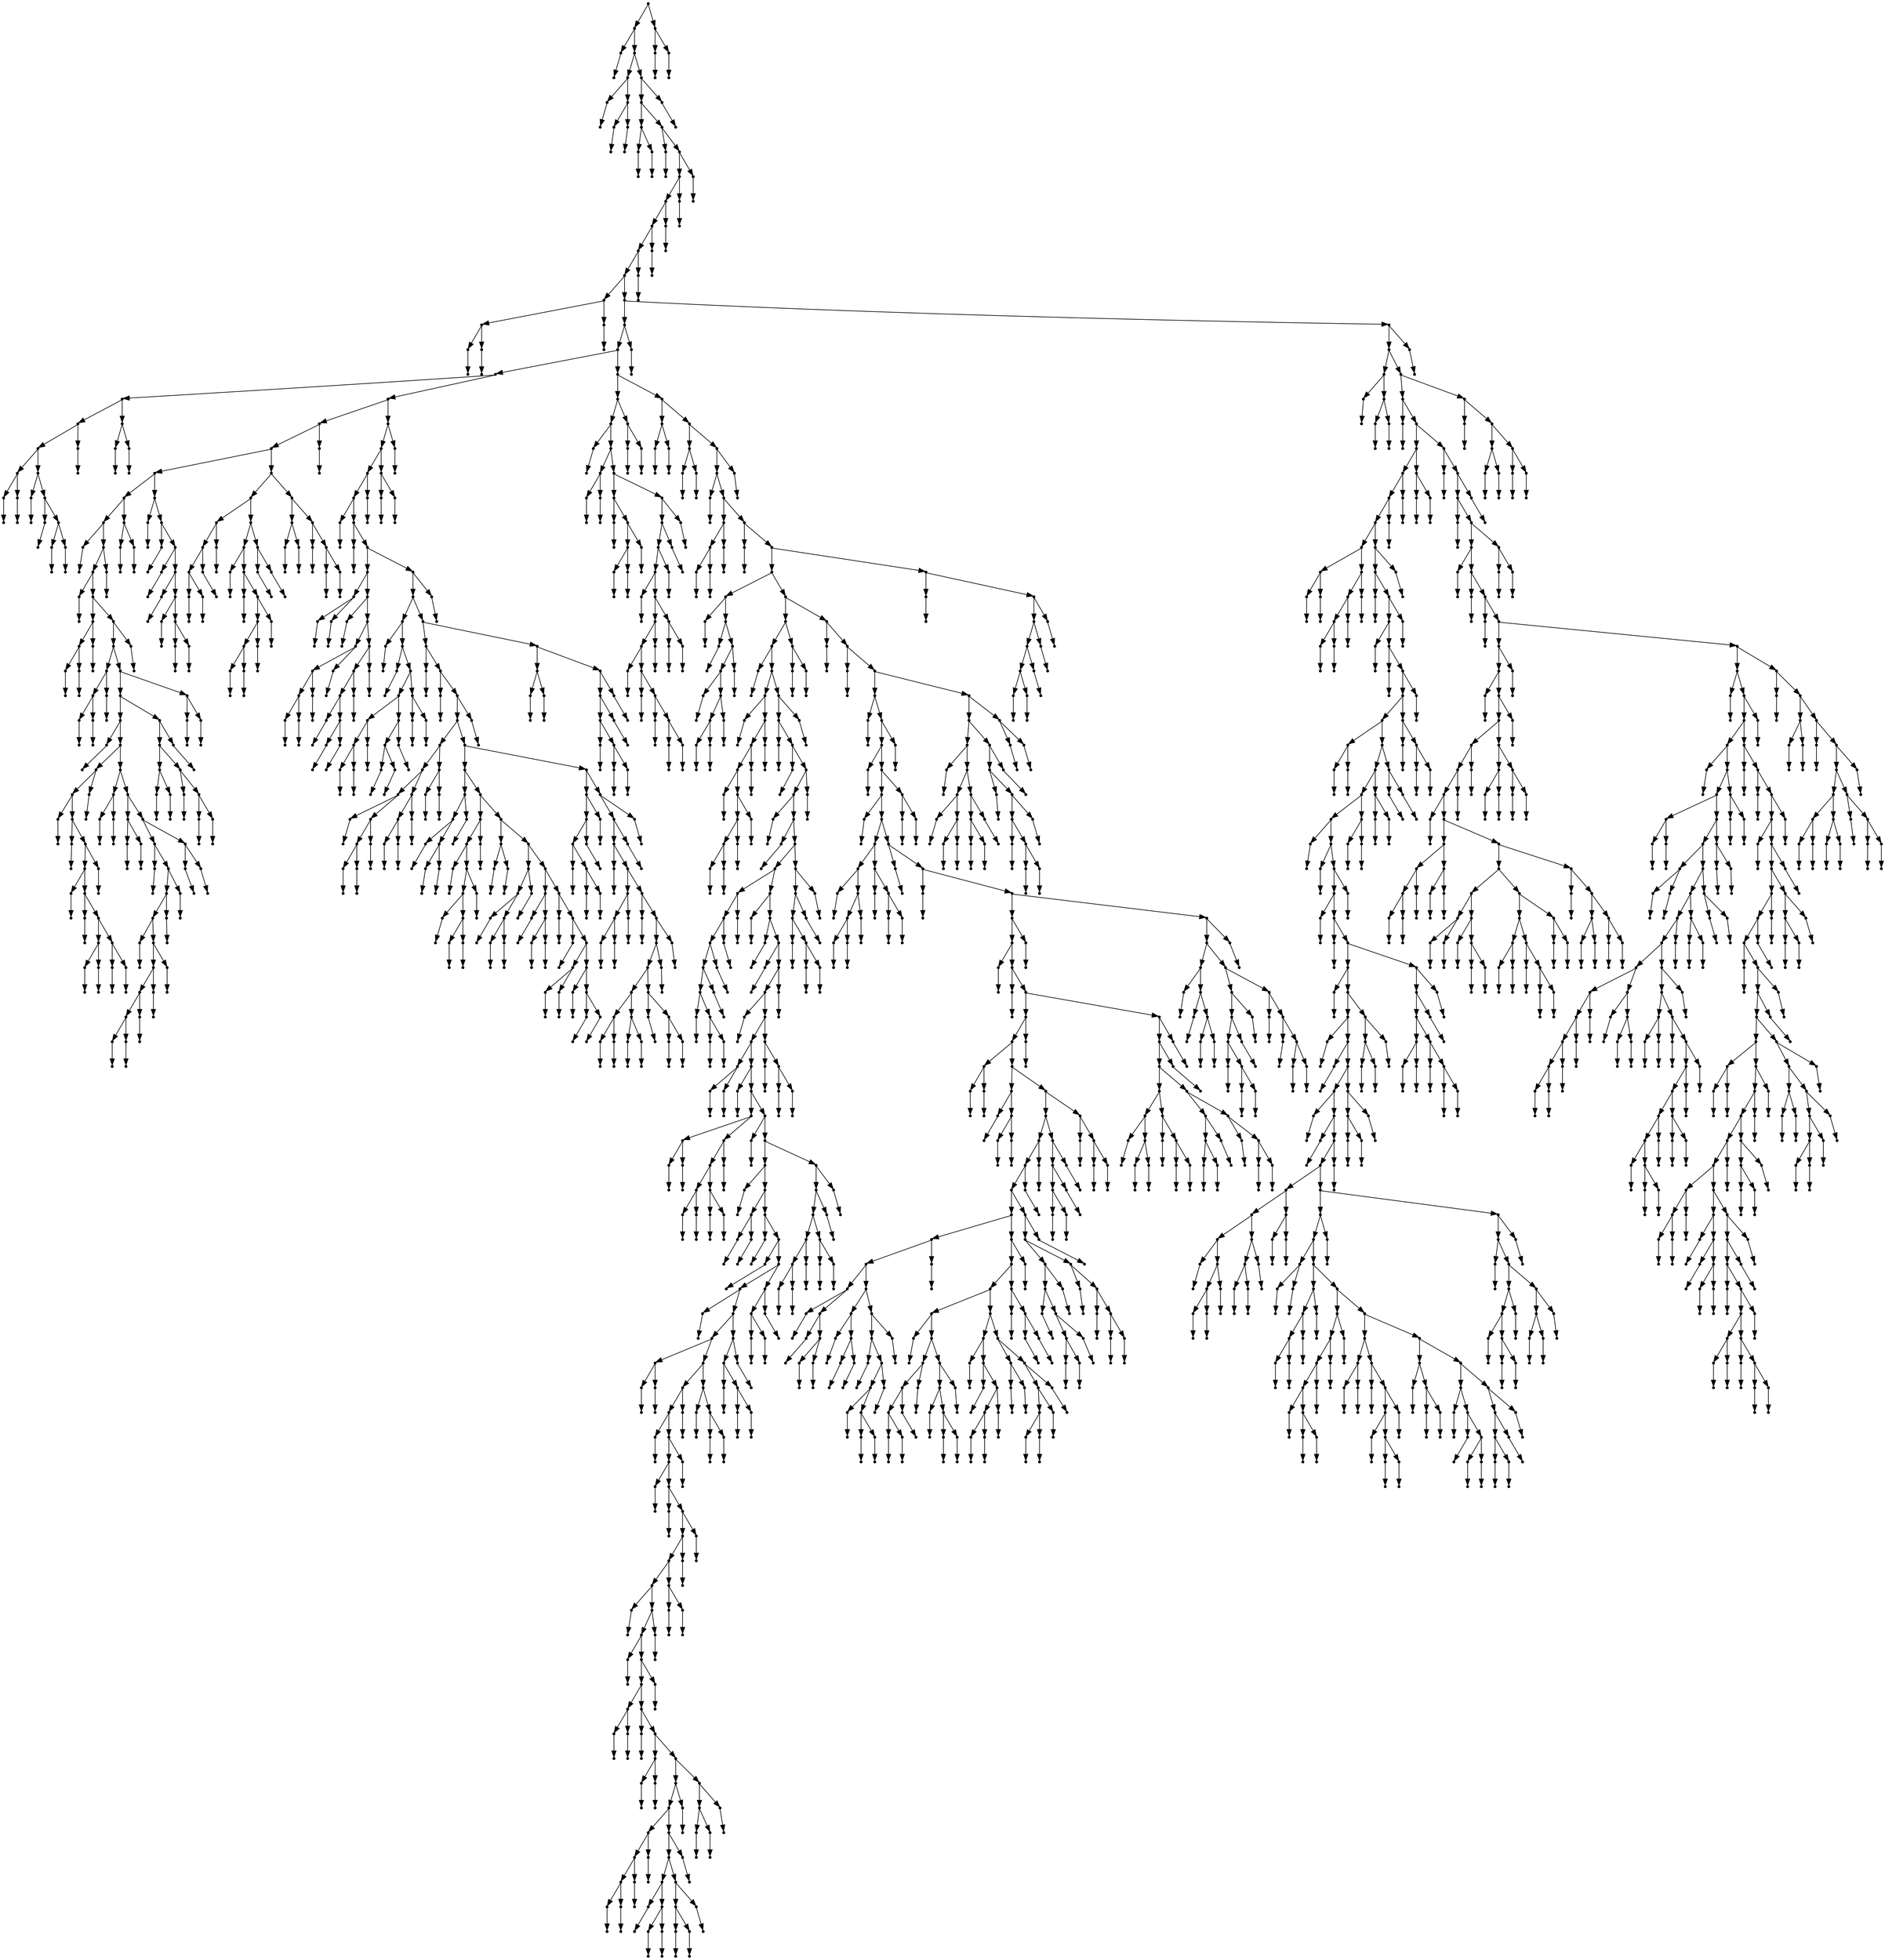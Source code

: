 digraph {
  2134 [shape=point];
  2128 [shape=point];
  1 [shape=point];
  0 [shape=point];
  2127 [shape=point];
  9 [shape=point];
  3 [shape=point];
  2 [shape=point];
  8 [shape=point];
  5 [shape=point];
  4 [shape=point];
  7 [shape=point];
  6 [shape=point];
  2126 [shape=point];
  2123 [shape=point];
  14 [shape=point];
  11 [shape=point];
  10 [shape=point];
  13 [shape=point];
  12 [shape=point];
  2122 [shape=point];
  16 [shape=point];
  15 [shape=point];
  2121 [shape=point];
  2118 [shape=point];
  2115 [shape=point];
  2112 [shape=point];
  2109 [shape=point];
  2106 [shape=point];
  24 [shape=point];
  21 [shape=point];
  18 [shape=point];
  17 [shape=point];
  20 [shape=point];
  19 [shape=point];
  23 [shape=point];
  22 [shape=point];
  2105 [shape=point];
  1379 [shape=point];
  1376 [shape=point];
  548 [shape=point];
  50 [shape=point];
  44 [shape=point];
  41 [shape=point];
  29 [shape=point];
  26 [shape=point];
  25 [shape=point];
  28 [shape=point];
  27 [shape=point];
  40 [shape=point];
  31 [shape=point];
  30 [shape=point];
  39 [shape=point];
  33 [shape=point];
  32 [shape=point];
  38 [shape=point];
  35 [shape=point];
  34 [shape=point];
  37 [shape=point];
  36 [shape=point];
  43 [shape=point];
  42 [shape=point];
  49 [shape=point];
  46 [shape=point];
  45 [shape=point];
  48 [shape=point];
  47 [shape=point];
  547 [shape=point];
  262 [shape=point];
  259 [shape=point];
  208 [shape=point];
  187 [shape=point];
  181 [shape=point];
  52 [shape=point];
  51 [shape=point];
  180 [shape=point];
  177 [shape=point];
  54 [shape=point];
  53 [shape=point];
  176 [shape=point];
  62 [shape=point];
  59 [shape=point];
  56 [shape=point];
  55 [shape=point];
  58 [shape=point];
  57 [shape=point];
  61 [shape=point];
  60 [shape=point];
  175 [shape=point];
  172 [shape=point];
  70 [shape=point];
  67 [shape=point];
  64 [shape=point];
  63 [shape=point];
  66 [shape=point];
  65 [shape=point];
  69 [shape=point];
  68 [shape=point];
  171 [shape=point];
  165 [shape=point];
  147 [shape=point];
  72 [shape=point];
  71 [shape=point];
  146 [shape=point];
  101 [shape=point];
  98 [shape=point];
  74 [shape=point];
  73 [shape=point];
  97 [shape=point];
  76 [shape=point];
  75 [shape=point];
  96 [shape=point];
  93 [shape=point];
  78 [shape=point];
  77 [shape=point];
  92 [shape=point];
  80 [shape=point];
  79 [shape=point];
  91 [shape=point];
  85 [shape=point];
  82 [shape=point];
  81 [shape=point];
  84 [shape=point];
  83 [shape=point];
  90 [shape=point];
  87 [shape=point];
  86 [shape=point];
  89 [shape=point];
  88 [shape=point];
  95 [shape=point];
  94 [shape=point];
  100 [shape=point];
  99 [shape=point];
  145 [shape=point];
  106 [shape=point];
  103 [shape=point];
  102 [shape=point];
  105 [shape=point];
  104 [shape=point];
  144 [shape=point];
  111 [shape=point];
  108 [shape=point];
  107 [shape=point];
  110 [shape=point];
  109 [shape=point];
  143 [shape=point];
  137 [shape=point];
  113 [shape=point];
  112 [shape=point];
  136 [shape=point];
  133 [shape=point];
  130 [shape=point];
  115 [shape=point];
  114 [shape=point];
  129 [shape=point];
  126 [shape=point];
  123 [shape=point];
  120 [shape=point];
  117 [shape=point];
  116 [shape=point];
  119 [shape=point];
  118 [shape=point];
  122 [shape=point];
  121 [shape=point];
  125 [shape=point];
  124 [shape=point];
  128 [shape=point];
  127 [shape=point];
  132 [shape=point];
  131 [shape=point];
  135 [shape=point];
  134 [shape=point];
  142 [shape=point];
  139 [shape=point];
  138 [shape=point];
  141 [shape=point];
  140 [shape=point];
  164 [shape=point];
  161 [shape=point];
  152 [shape=point];
  149 [shape=point];
  148 [shape=point];
  151 [shape=point];
  150 [shape=point];
  160 [shape=point];
  154 [shape=point];
  153 [shape=point];
  159 [shape=point];
  156 [shape=point];
  155 [shape=point];
  158 [shape=point];
  157 [shape=point];
  163 [shape=point];
  162 [shape=point];
  170 [shape=point];
  167 [shape=point];
  166 [shape=point];
  169 [shape=point];
  168 [shape=point];
  174 [shape=point];
  173 [shape=point];
  179 [shape=point];
  178 [shape=point];
  186 [shape=point];
  183 [shape=point];
  182 [shape=point];
  185 [shape=point];
  184 [shape=point];
  207 [shape=point];
  189 [shape=point];
  188 [shape=point];
  206 [shape=point];
  191 [shape=point];
  190 [shape=point];
  205 [shape=point];
  193 [shape=point];
  192 [shape=point];
  204 [shape=point];
  195 [shape=point];
  194 [shape=point];
  203 [shape=point];
  197 [shape=point];
  196 [shape=point];
  202 [shape=point];
  199 [shape=point];
  198 [shape=point];
  201 [shape=point];
  200 [shape=point];
  258 [shape=point];
  243 [shape=point];
  219 [shape=point];
  216 [shape=point];
  213 [shape=point];
  210 [shape=point];
  209 [shape=point];
  212 [shape=point];
  211 [shape=point];
  215 [shape=point];
  214 [shape=point];
  218 [shape=point];
  217 [shape=point];
  242 [shape=point];
  236 [shape=point];
  221 [shape=point];
  220 [shape=point];
  235 [shape=point];
  223 [shape=point];
  222 [shape=point];
  234 [shape=point];
  231 [shape=point];
  228 [shape=point];
  225 [shape=point];
  224 [shape=point];
  227 [shape=point];
  226 [shape=point];
  230 [shape=point];
  229 [shape=point];
  233 [shape=point];
  232 [shape=point];
  241 [shape=point];
  238 [shape=point];
  237 [shape=point];
  240 [shape=point];
  239 [shape=point];
  257 [shape=point];
  248 [shape=point];
  245 [shape=point];
  244 [shape=point];
  247 [shape=point];
  246 [shape=point];
  256 [shape=point];
  250 [shape=point];
  249 [shape=point];
  255 [shape=point];
  252 [shape=point];
  251 [shape=point];
  254 [shape=point];
  253 [shape=point];
  261 [shape=point];
  260 [shape=point];
  546 [shape=point];
  543 [shape=point];
  537 [shape=point];
  534 [shape=point];
  264 [shape=point];
  263 [shape=point];
  533 [shape=point];
  266 [shape=point];
  265 [shape=point];
  532 [shape=point];
  301 [shape=point];
  271 [shape=point];
  268 [shape=point];
  267 [shape=point];
  270 [shape=point];
  269 [shape=point];
  300 [shape=point];
  273 [shape=point];
  272 [shape=point];
  299 [shape=point];
  284 [shape=point];
  281 [shape=point];
  278 [shape=point];
  275 [shape=point];
  274 [shape=point];
  277 [shape=point];
  276 [shape=point];
  280 [shape=point];
  279 [shape=point];
  283 [shape=point];
  282 [shape=point];
  298 [shape=point];
  295 [shape=point];
  292 [shape=point];
  286 [shape=point];
  285 [shape=point];
  291 [shape=point];
  288 [shape=point];
  287 [shape=point];
  290 [shape=point];
  289 [shape=point];
  294 [shape=point];
  293 [shape=point];
  297 [shape=point];
  296 [shape=point];
  531 [shape=point];
  528 [shape=point];
  330 [shape=point];
  303 [shape=point];
  302 [shape=point];
  329 [shape=point];
  305 [shape=point];
  304 [shape=point];
  328 [shape=point];
  322 [shape=point];
  313 [shape=point];
  310 [shape=point];
  307 [shape=point];
  306 [shape=point];
  309 [shape=point];
  308 [shape=point];
  312 [shape=point];
  311 [shape=point];
  321 [shape=point];
  318 [shape=point];
  315 [shape=point];
  314 [shape=point];
  317 [shape=point];
  316 [shape=point];
  320 [shape=point];
  319 [shape=point];
  327 [shape=point];
  324 [shape=point];
  323 [shape=point];
  326 [shape=point];
  325 [shape=point];
  527 [shape=point];
  506 [shape=point];
  332 [shape=point];
  331 [shape=point];
  505 [shape=point];
  334 [shape=point];
  333 [shape=point];
  504 [shape=point];
  501 [shape=point];
  360 [shape=point];
  354 [shape=point];
  345 [shape=point];
  336 [shape=point];
  335 [shape=point];
  344 [shape=point];
  341 [shape=point];
  338 [shape=point];
  337 [shape=point];
  340 [shape=point];
  339 [shape=point];
  343 [shape=point];
  342 [shape=point];
  353 [shape=point];
  350 [shape=point];
  347 [shape=point];
  346 [shape=point];
  349 [shape=point];
  348 [shape=point];
  352 [shape=point];
  351 [shape=point];
  359 [shape=point];
  356 [shape=point];
  355 [shape=point];
  358 [shape=point];
  357 [shape=point];
  500 [shape=point];
  437 [shape=point];
  371 [shape=point];
  368 [shape=point];
  362 [shape=point];
  361 [shape=point];
  367 [shape=point];
  364 [shape=point];
  363 [shape=point];
  366 [shape=point];
  365 [shape=point];
  370 [shape=point];
  369 [shape=point];
  436 [shape=point];
  388 [shape=point];
  385 [shape=point];
  373 [shape=point];
  372 [shape=point];
  384 [shape=point];
  381 [shape=point];
  375 [shape=point];
  374 [shape=point];
  380 [shape=point];
  377 [shape=point];
  376 [shape=point];
  379 [shape=point];
  378 [shape=point];
  383 [shape=point];
  382 [shape=point];
  387 [shape=point];
  386 [shape=point];
  435 [shape=point];
  393 [shape=point];
  390 [shape=point];
  389 [shape=point];
  392 [shape=point];
  391 [shape=point];
  434 [shape=point];
  404 [shape=point];
  401 [shape=point];
  395 [shape=point];
  394 [shape=point];
  400 [shape=point];
  397 [shape=point];
  396 [shape=point];
  399 [shape=point];
  398 [shape=point];
  403 [shape=point];
  402 [shape=point];
  433 [shape=point];
  412 [shape=point];
  406 [shape=point];
  405 [shape=point];
  411 [shape=point];
  408 [shape=point];
  407 [shape=point];
  410 [shape=point];
  409 [shape=point];
  432 [shape=point];
  414 [shape=point];
  413 [shape=point];
  431 [shape=point];
  416 [shape=point];
  415 [shape=point];
  430 [shape=point];
  421 [shape=point];
  418 [shape=point];
  417 [shape=point];
  420 [shape=point];
  419 [shape=point];
  429 [shape=point];
  423 [shape=point];
  422 [shape=point];
  428 [shape=point];
  425 [shape=point];
  424 [shape=point];
  427 [shape=point];
  426 [shape=point];
  499 [shape=point];
  451 [shape=point];
  448 [shape=point];
  445 [shape=point];
  439 [shape=point];
  438 [shape=point];
  444 [shape=point];
  441 [shape=point];
  440 [shape=point];
  443 [shape=point];
  442 [shape=point];
  447 [shape=point];
  446 [shape=point];
  450 [shape=point];
  449 [shape=point];
  498 [shape=point];
  495 [shape=point];
  492 [shape=point];
  453 [shape=point];
  452 [shape=point];
  491 [shape=point];
  461 [shape=point];
  458 [shape=point];
  455 [shape=point];
  454 [shape=point];
  457 [shape=point];
  456 [shape=point];
  460 [shape=point];
  459 [shape=point];
  490 [shape=point];
  463 [shape=point];
  462 [shape=point];
  489 [shape=point];
  486 [shape=point];
  483 [shape=point];
  474 [shape=point];
  468 [shape=point];
  465 [shape=point];
  464 [shape=point];
  467 [shape=point];
  466 [shape=point];
  473 [shape=point];
  470 [shape=point];
  469 [shape=point];
  472 [shape=point];
  471 [shape=point];
  482 [shape=point];
  476 [shape=point];
  475 [shape=point];
  481 [shape=point];
  478 [shape=point];
  477 [shape=point];
  480 [shape=point];
  479 [shape=point];
  485 [shape=point];
  484 [shape=point];
  488 [shape=point];
  487 [shape=point];
  494 [shape=point];
  493 [shape=point];
  497 [shape=point];
  496 [shape=point];
  503 [shape=point];
  502 [shape=point];
  526 [shape=point];
  511 [shape=point];
  508 [shape=point];
  507 [shape=point];
  510 [shape=point];
  509 [shape=point];
  525 [shape=point];
  522 [shape=point];
  519 [shape=point];
  513 [shape=point];
  512 [shape=point];
  518 [shape=point];
  515 [shape=point];
  514 [shape=point];
  517 [shape=point];
  516 [shape=point];
  521 [shape=point];
  520 [shape=point];
  524 [shape=point];
  523 [shape=point];
  530 [shape=point];
  529 [shape=point];
  536 [shape=point];
  535 [shape=point];
  542 [shape=point];
  539 [shape=point];
  538 [shape=point];
  541 [shape=point];
  540 [shape=point];
  545 [shape=point];
  544 [shape=point];
  1375 [shape=point];
  610 [shape=point];
  604 [shape=point];
  550 [shape=point];
  549 [shape=point];
  603 [shape=point];
  555 [shape=point];
  552 [shape=point];
  551 [shape=point];
  554 [shape=point];
  553 [shape=point];
  602 [shape=point];
  566 [shape=point];
  557 [shape=point];
  556 [shape=point];
  565 [shape=point];
  562 [shape=point];
  559 [shape=point];
  558 [shape=point];
  561 [shape=point];
  560 [shape=point];
  564 [shape=point];
  563 [shape=point];
  601 [shape=point];
  598 [shape=point];
  595 [shape=point];
  592 [shape=point];
  568 [shape=point];
  567 [shape=point];
  591 [shape=point];
  585 [shape=point];
  582 [shape=point];
  570 [shape=point];
  569 [shape=point];
  581 [shape=point];
  572 [shape=point];
  571 [shape=point];
  580 [shape=point];
  574 [shape=point];
  573 [shape=point];
  579 [shape=point];
  576 [shape=point];
  575 [shape=point];
  578 [shape=point];
  577 [shape=point];
  584 [shape=point];
  583 [shape=point];
  590 [shape=point];
  587 [shape=point];
  586 [shape=point];
  589 [shape=point];
  588 [shape=point];
  594 [shape=point];
  593 [shape=point];
  597 [shape=point];
  596 [shape=point];
  600 [shape=point];
  599 [shape=point];
  609 [shape=point];
  606 [shape=point];
  605 [shape=point];
  608 [shape=point];
  607 [shape=point];
  1374 [shape=point];
  615 [shape=point];
  612 [shape=point];
  611 [shape=point];
  614 [shape=point];
  613 [shape=point];
  1373 [shape=point];
  620 [shape=point];
  617 [shape=point];
  616 [shape=point];
  619 [shape=point];
  618 [shape=point];
  1372 [shape=point];
  1369 [shape=point];
  622 [shape=point];
  621 [shape=point];
  1368 [shape=point];
  630 [shape=point];
  627 [shape=point];
  624 [shape=point];
  623 [shape=point];
  626 [shape=point];
  625 [shape=point];
  629 [shape=point];
  628 [shape=point];
  1367 [shape=point];
  632 [shape=point];
  631 [shape=point];
  1366 [shape=point];
  1348 [shape=point];
  652 [shape=point];
  634 [shape=point];
  633 [shape=point];
  651 [shape=point];
  636 [shape=point];
  635 [shape=point];
  650 [shape=point];
  647 [shape=point];
  638 [shape=point];
  637 [shape=point];
  646 [shape=point];
  643 [shape=point];
  640 [shape=point];
  639 [shape=point];
  642 [shape=point];
  641 [shape=point];
  645 [shape=point];
  644 [shape=point];
  649 [shape=point];
  648 [shape=point];
  1347 [shape=point];
  969 [shape=point];
  963 [shape=point];
  654 [shape=point];
  653 [shape=point];
  962 [shape=point];
  677 [shape=point];
  656 [shape=point];
  655 [shape=point];
  676 [shape=point];
  673 [shape=point];
  670 [shape=point];
  658 [shape=point];
  657 [shape=point];
  669 [shape=point];
  666 [shape=point];
  663 [shape=point];
  660 [shape=point];
  659 [shape=point];
  662 [shape=point];
  661 [shape=point];
  665 [shape=point];
  664 [shape=point];
  668 [shape=point];
  667 [shape=point];
  672 [shape=point];
  671 [shape=point];
  675 [shape=point];
  674 [shape=point];
  961 [shape=point];
  958 [shape=point];
  679 [shape=point];
  678 [shape=point];
  957 [shape=point];
  681 [shape=point];
  680 [shape=point];
  956 [shape=point];
  953 [shape=point];
  683 [shape=point];
  682 [shape=point];
  952 [shape=point];
  685 [shape=point];
  684 [shape=point];
  951 [shape=point];
  936 [shape=point];
  705 [shape=point];
  702 [shape=point];
  699 [shape=point];
  696 [shape=point];
  693 [shape=point];
  687 [shape=point];
  686 [shape=point];
  692 [shape=point];
  689 [shape=point];
  688 [shape=point];
  691 [shape=point];
  690 [shape=point];
  695 [shape=point];
  694 [shape=point];
  698 [shape=point];
  697 [shape=point];
  701 [shape=point];
  700 [shape=point];
  704 [shape=point];
  703 [shape=point];
  935 [shape=point];
  707 [shape=point];
  706 [shape=point];
  934 [shape=point];
  709 [shape=point];
  708 [shape=point];
  933 [shape=point];
  711 [shape=point];
  710 [shape=point];
  932 [shape=point];
  929 [shape=point];
  713 [shape=point];
  712 [shape=point];
  928 [shape=point];
  919 [shape=point];
  718 [shape=point];
  715 [shape=point];
  714 [shape=point];
  717 [shape=point];
  716 [shape=point];
  918 [shape=point];
  720 [shape=point];
  719 [shape=point];
  917 [shape=point];
  740 [shape=point];
  725 [shape=point];
  722 [shape=point];
  721 [shape=point];
  724 [shape=point];
  723 [shape=point];
  739 [shape=point];
  736 [shape=point];
  730 [shape=point];
  727 [shape=point];
  726 [shape=point];
  729 [shape=point];
  728 [shape=point];
  735 [shape=point];
  732 [shape=point];
  731 [shape=point];
  734 [shape=point];
  733 [shape=point];
  738 [shape=point];
  737 [shape=point];
  916 [shape=point];
  742 [shape=point];
  741 [shape=point];
  915 [shape=point];
  894 [shape=point];
  744 [shape=point];
  743 [shape=point];
  893 [shape=point];
  749 [shape=point];
  746 [shape=point];
  745 [shape=point];
  748 [shape=point];
  747 [shape=point];
  892 [shape=point];
  751 [shape=point];
  750 [shape=point];
  891 [shape=point];
  753 [shape=point];
  752 [shape=point];
  890 [shape=point];
  881 [shape=point];
  755 [shape=point];
  754 [shape=point];
  880 [shape=point];
  868 [shape=point];
  760 [shape=point];
  757 [shape=point];
  756 [shape=point];
  759 [shape=point];
  758 [shape=point];
  867 [shape=point];
  858 [shape=point];
  855 [shape=point];
  762 [shape=point];
  761 [shape=point];
  854 [shape=point];
  851 [shape=point];
  764 [shape=point];
  763 [shape=point];
  850 [shape=point];
  766 [shape=point];
  765 [shape=point];
  849 [shape=point];
  846 [shape=point];
  843 [shape=point];
  837 [shape=point];
  768 [shape=point];
  767 [shape=point];
  836 [shape=point];
  833 [shape=point];
  770 [shape=point];
  769 [shape=point];
  832 [shape=point];
  829 [shape=point];
  775 [shape=point];
  772 [shape=point];
  771 [shape=point];
  774 [shape=point];
  773 [shape=point];
  828 [shape=point];
  777 [shape=point];
  776 [shape=point];
  827 [shape=point];
  782 [shape=point];
  779 [shape=point];
  778 [shape=point];
  781 [shape=point];
  780 [shape=point];
  826 [shape=point];
  817 [shape=point];
  814 [shape=point];
  793 [shape=point];
  790 [shape=point];
  787 [shape=point];
  784 [shape=point];
  783 [shape=point];
  786 [shape=point];
  785 [shape=point];
  789 [shape=point];
  788 [shape=point];
  792 [shape=point];
  791 [shape=point];
  813 [shape=point];
  810 [shape=point];
  801 [shape=point];
  795 [shape=point];
  794 [shape=point];
  800 [shape=point];
  797 [shape=point];
  796 [shape=point];
  799 [shape=point];
  798 [shape=point];
  809 [shape=point];
  806 [shape=point];
  803 [shape=point];
  802 [shape=point];
  805 [shape=point];
  804 [shape=point];
  808 [shape=point];
  807 [shape=point];
  812 [shape=point];
  811 [shape=point];
  816 [shape=point];
  815 [shape=point];
  825 [shape=point];
  822 [shape=point];
  819 [shape=point];
  818 [shape=point];
  821 [shape=point];
  820 [shape=point];
  824 [shape=point];
  823 [shape=point];
  831 [shape=point];
  830 [shape=point];
  835 [shape=point];
  834 [shape=point];
  842 [shape=point];
  839 [shape=point];
  838 [shape=point];
  841 [shape=point];
  840 [shape=point];
  845 [shape=point];
  844 [shape=point];
  848 [shape=point];
  847 [shape=point];
  853 [shape=point];
  852 [shape=point];
  857 [shape=point];
  856 [shape=point];
  866 [shape=point];
  860 [shape=point];
  859 [shape=point];
  865 [shape=point];
  862 [shape=point];
  861 [shape=point];
  864 [shape=point];
  863 [shape=point];
  879 [shape=point];
  876 [shape=point];
  870 [shape=point];
  869 [shape=point];
  875 [shape=point];
  872 [shape=point];
  871 [shape=point];
  874 [shape=point];
  873 [shape=point];
  878 [shape=point];
  877 [shape=point];
  889 [shape=point];
  886 [shape=point];
  883 [shape=point];
  882 [shape=point];
  885 [shape=point];
  884 [shape=point];
  888 [shape=point];
  887 [shape=point];
  914 [shape=point];
  911 [shape=point];
  908 [shape=point];
  902 [shape=point];
  899 [shape=point];
  896 [shape=point];
  895 [shape=point];
  898 [shape=point];
  897 [shape=point];
  901 [shape=point];
  900 [shape=point];
  907 [shape=point];
  904 [shape=point];
  903 [shape=point];
  906 [shape=point];
  905 [shape=point];
  910 [shape=point];
  909 [shape=point];
  913 [shape=point];
  912 [shape=point];
  927 [shape=point];
  921 [shape=point];
  920 [shape=point];
  926 [shape=point];
  923 [shape=point];
  922 [shape=point];
  925 [shape=point];
  924 [shape=point];
  931 [shape=point];
  930 [shape=point];
  950 [shape=point];
  947 [shape=point];
  944 [shape=point];
  938 [shape=point];
  937 [shape=point];
  943 [shape=point];
  940 [shape=point];
  939 [shape=point];
  942 [shape=point];
  941 [shape=point];
  946 [shape=point];
  945 [shape=point];
  949 [shape=point];
  948 [shape=point];
  955 [shape=point];
  954 [shape=point];
  960 [shape=point];
  959 [shape=point];
  968 [shape=point];
  965 [shape=point];
  964 [shape=point];
  967 [shape=point];
  966 [shape=point];
  1346 [shape=point];
  971 [shape=point];
  970 [shape=point];
  1345 [shape=point];
  973 [shape=point];
  972 [shape=point];
  1344 [shape=point];
  1299 [shape=point];
  975 [shape=point];
  974 [shape=point];
  1298 [shape=point];
  1295 [shape=point];
  977 [shape=point];
  976 [shape=point];
  1294 [shape=point];
  1288 [shape=point];
  979 [shape=point];
  978 [shape=point];
  1287 [shape=point];
  999 [shape=point];
  990 [shape=point];
  981 [shape=point];
  980 [shape=point];
  989 [shape=point];
  986 [shape=point];
  983 [shape=point];
  982 [shape=point];
  985 [shape=point];
  984 [shape=point];
  988 [shape=point];
  987 [shape=point];
  998 [shape=point];
  992 [shape=point];
  991 [shape=point];
  997 [shape=point];
  994 [shape=point];
  993 [shape=point];
  996 [shape=point];
  995 [shape=point];
  1286 [shape=point];
  1001 [shape=point];
  1000 [shape=point];
  1285 [shape=point];
  1003 [shape=point];
  1002 [shape=point];
  1284 [shape=point];
  1242 [shape=point];
  1239 [shape=point];
  1005 [shape=point];
  1004 [shape=point];
  1238 [shape=point];
  1007 [shape=point];
  1006 [shape=point];
  1237 [shape=point];
  1195 [shape=point];
  1192 [shape=point];
  1012 [shape=point];
  1009 [shape=point];
  1008 [shape=point];
  1011 [shape=point];
  1010 [shape=point];
  1191 [shape=point];
  1020 [shape=point];
  1014 [shape=point];
  1013 [shape=point];
  1019 [shape=point];
  1016 [shape=point];
  1015 [shape=point];
  1018 [shape=point];
  1017 [shape=point];
  1190 [shape=point];
  1181 [shape=point];
  1169 [shape=point];
  1166 [shape=point];
  1163 [shape=point];
  1133 [shape=point];
  1061 [shape=point];
  1058 [shape=point];
  1031 [shape=point];
  1022 [shape=point];
  1021 [shape=point];
  1030 [shape=point];
  1024 [shape=point];
  1023 [shape=point];
  1029 [shape=point];
  1026 [shape=point];
  1025 [shape=point];
  1028 [shape=point];
  1027 [shape=point];
  1057 [shape=point];
  1039 [shape=point];
  1033 [shape=point];
  1032 [shape=point];
  1038 [shape=point];
  1035 [shape=point];
  1034 [shape=point];
  1037 [shape=point];
  1036 [shape=point];
  1056 [shape=point];
  1053 [shape=point];
  1041 [shape=point];
  1040 [shape=point];
  1052 [shape=point];
  1049 [shape=point];
  1043 [shape=point];
  1042 [shape=point];
  1048 [shape=point];
  1045 [shape=point];
  1044 [shape=point];
  1047 [shape=point];
  1046 [shape=point];
  1051 [shape=point];
  1050 [shape=point];
  1055 [shape=point];
  1054 [shape=point];
  1060 [shape=point];
  1059 [shape=point];
  1132 [shape=point];
  1129 [shape=point];
  1120 [shape=point];
  1087 [shape=point];
  1063 [shape=point];
  1062 [shape=point];
  1086 [shape=point];
  1074 [shape=point];
  1071 [shape=point];
  1068 [shape=point];
  1065 [shape=point];
  1064 [shape=point];
  1067 [shape=point];
  1066 [shape=point];
  1070 [shape=point];
  1069 [shape=point];
  1073 [shape=point];
  1072 [shape=point];
  1085 [shape=point];
  1082 [shape=point];
  1076 [shape=point];
  1075 [shape=point];
  1081 [shape=point];
  1078 [shape=point];
  1077 [shape=point];
  1080 [shape=point];
  1079 [shape=point];
  1084 [shape=point];
  1083 [shape=point];
  1119 [shape=point];
  1101 [shape=point];
  1089 [shape=point];
  1088 [shape=point];
  1100 [shape=point];
  1091 [shape=point];
  1090 [shape=point];
  1099 [shape=point];
  1096 [shape=point];
  1093 [shape=point];
  1092 [shape=point];
  1095 [shape=point];
  1094 [shape=point];
  1098 [shape=point];
  1097 [shape=point];
  1118 [shape=point];
  1106 [shape=point];
  1103 [shape=point];
  1102 [shape=point];
  1105 [shape=point];
  1104 [shape=point];
  1117 [shape=point];
  1114 [shape=point];
  1111 [shape=point];
  1108 [shape=point];
  1107 [shape=point];
  1110 [shape=point];
  1109 [shape=point];
  1113 [shape=point];
  1112 [shape=point];
  1116 [shape=point];
  1115 [shape=point];
  1128 [shape=point];
  1122 [shape=point];
  1121 [shape=point];
  1127 [shape=point];
  1124 [shape=point];
  1123 [shape=point];
  1126 [shape=point];
  1125 [shape=point];
  1131 [shape=point];
  1130 [shape=point];
  1162 [shape=point];
  1159 [shape=point];
  1147 [shape=point];
  1144 [shape=point];
  1135 [shape=point];
  1134 [shape=point];
  1143 [shape=point];
  1140 [shape=point];
  1137 [shape=point];
  1136 [shape=point];
  1139 [shape=point];
  1138 [shape=point];
  1142 [shape=point];
  1141 [shape=point];
  1146 [shape=point];
  1145 [shape=point];
  1158 [shape=point];
  1149 [shape=point];
  1148 [shape=point];
  1157 [shape=point];
  1151 [shape=point];
  1150 [shape=point];
  1156 [shape=point];
  1153 [shape=point];
  1152 [shape=point];
  1155 [shape=point];
  1154 [shape=point];
  1161 [shape=point];
  1160 [shape=point];
  1165 [shape=point];
  1164 [shape=point];
  1168 [shape=point];
  1167 [shape=point];
  1180 [shape=point];
  1177 [shape=point];
  1174 [shape=point];
  1171 [shape=point];
  1170 [shape=point];
  1173 [shape=point];
  1172 [shape=point];
  1176 [shape=point];
  1175 [shape=point];
  1179 [shape=point];
  1178 [shape=point];
  1189 [shape=point];
  1183 [shape=point];
  1182 [shape=point];
  1188 [shape=point];
  1185 [shape=point];
  1184 [shape=point];
  1187 [shape=point];
  1186 [shape=point];
  1194 [shape=point];
  1193 [shape=point];
  1236 [shape=point];
  1233 [shape=point];
  1230 [shape=point];
  1212 [shape=point];
  1203 [shape=point];
  1197 [shape=point];
  1196 [shape=point];
  1202 [shape=point];
  1199 [shape=point];
  1198 [shape=point];
  1201 [shape=point];
  1200 [shape=point];
  1211 [shape=point];
  1205 [shape=point];
  1204 [shape=point];
  1210 [shape=point];
  1207 [shape=point];
  1206 [shape=point];
  1209 [shape=point];
  1208 [shape=point];
  1229 [shape=point];
  1220 [shape=point];
  1217 [shape=point];
  1214 [shape=point];
  1213 [shape=point];
  1216 [shape=point];
  1215 [shape=point];
  1219 [shape=point];
  1218 [shape=point];
  1228 [shape=point];
  1222 [shape=point];
  1221 [shape=point];
  1227 [shape=point];
  1224 [shape=point];
  1223 [shape=point];
  1226 [shape=point];
  1225 [shape=point];
  1232 [shape=point];
  1231 [shape=point];
  1235 [shape=point];
  1234 [shape=point];
  1241 [shape=point];
  1240 [shape=point];
  1283 [shape=point];
  1280 [shape=point];
  1253 [shape=point];
  1244 [shape=point];
  1243 [shape=point];
  1252 [shape=point];
  1246 [shape=point];
  1245 [shape=point];
  1251 [shape=point];
  1248 [shape=point];
  1247 [shape=point];
  1250 [shape=point];
  1249 [shape=point];
  1279 [shape=point];
  1267 [shape=point];
  1264 [shape=point];
  1261 [shape=point];
  1255 [shape=point];
  1254 [shape=point];
  1260 [shape=point];
  1257 [shape=point];
  1256 [shape=point];
  1259 [shape=point];
  1258 [shape=point];
  1263 [shape=point];
  1262 [shape=point];
  1266 [shape=point];
  1265 [shape=point];
  1278 [shape=point];
  1269 [shape=point];
  1268 [shape=point];
  1277 [shape=point];
  1271 [shape=point];
  1270 [shape=point];
  1276 [shape=point];
  1273 [shape=point];
  1272 [shape=point];
  1275 [shape=point];
  1274 [shape=point];
  1282 [shape=point];
  1281 [shape=point];
  1293 [shape=point];
  1290 [shape=point];
  1289 [shape=point];
  1292 [shape=point];
  1291 [shape=point];
  1297 [shape=point];
  1296 [shape=point];
  1343 [shape=point];
  1337 [shape=point];
  1319 [shape=point];
  1301 [shape=point];
  1300 [shape=point];
  1318 [shape=point];
  1309 [shape=point];
  1303 [shape=point];
  1302 [shape=point];
  1308 [shape=point];
  1305 [shape=point];
  1304 [shape=point];
  1307 [shape=point];
  1306 [shape=point];
  1317 [shape=point];
  1314 [shape=point];
  1311 [shape=point];
  1310 [shape=point];
  1313 [shape=point];
  1312 [shape=point];
  1316 [shape=point];
  1315 [shape=point];
  1336 [shape=point];
  1333 [shape=point];
  1321 [shape=point];
  1320 [shape=point];
  1332 [shape=point];
  1329 [shape=point];
  1323 [shape=point];
  1322 [shape=point];
  1328 [shape=point];
  1325 [shape=point];
  1324 [shape=point];
  1327 [shape=point];
  1326 [shape=point];
  1331 [shape=point];
  1330 [shape=point];
  1335 [shape=point];
  1334 [shape=point];
  1342 [shape=point];
  1339 [shape=point];
  1338 [shape=point];
  1341 [shape=point];
  1340 [shape=point];
  1365 [shape=point];
  1350 [shape=point];
  1349 [shape=point];
  1364 [shape=point];
  1361 [shape=point];
  1358 [shape=point];
  1355 [shape=point];
  1352 [shape=point];
  1351 [shape=point];
  1354 [shape=point];
  1353 [shape=point];
  1357 [shape=point];
  1356 [shape=point];
  1360 [shape=point];
  1359 [shape=point];
  1363 [shape=point];
  1362 [shape=point];
  1371 [shape=point];
  1370 [shape=point];
  1378 [shape=point];
  1377 [shape=point];
  2104 [shape=point];
  2101 [shape=point];
  1387 [shape=point];
  1381 [shape=point];
  1380 [shape=point];
  1386 [shape=point];
  1383 [shape=point];
  1382 [shape=point];
  1385 [shape=point];
  1384 [shape=point];
  2100 [shape=point];
  2085 [shape=point];
  1389 [shape=point];
  1388 [shape=point];
  2084 [shape=point];
  1688 [shape=point];
  1682 [shape=point];
  1679 [shape=point];
  1676 [shape=point];
  1406 [shape=point];
  1394 [shape=point];
  1391 [shape=point];
  1390 [shape=point];
  1393 [shape=point];
  1392 [shape=point];
  1405 [shape=point];
  1402 [shape=point];
  1399 [shape=point];
  1396 [shape=point];
  1395 [shape=point];
  1398 [shape=point];
  1397 [shape=point];
  1401 [shape=point];
  1400 [shape=point];
  1404 [shape=point];
  1403 [shape=point];
  1675 [shape=point];
  1672 [shape=point];
  1408 [shape=point];
  1407 [shape=point];
  1671 [shape=point];
  1668 [shape=point];
  1410 [shape=point];
  1409 [shape=point];
  1667 [shape=point];
  1412 [shape=point];
  1411 [shape=point];
  1666 [shape=point];
  1663 [shape=point];
  1654 [shape=point];
  1417 [shape=point];
  1414 [shape=point];
  1413 [shape=point];
  1416 [shape=point];
  1415 [shape=point];
  1653 [shape=point];
  1647 [shape=point];
  1641 [shape=point];
  1635 [shape=point];
  1419 [shape=point];
  1418 [shape=point];
  1634 [shape=point];
  1421 [shape=point];
  1420 [shape=point];
  1633 [shape=point];
  1630 [shape=point];
  1423 [shape=point];
  1422 [shape=point];
  1629 [shape=point];
  1425 [shape=point];
  1424 [shape=point];
  1628 [shape=point];
  1607 [shape=point];
  1427 [shape=point];
  1426 [shape=point];
  1606 [shape=point];
  1597 [shape=point];
  1429 [shape=point];
  1428 [shape=point];
  1596 [shape=point];
  1431 [shape=point];
  1430 [shape=point];
  1595 [shape=point];
  1586 [shape=point];
  1433 [shape=point];
  1432 [shape=point];
  1585 [shape=point];
  1435 [shape=point];
  1434 [shape=point];
  1584 [shape=point];
  1581 [shape=point];
  1461 [shape=point];
  1455 [shape=point];
  1446 [shape=point];
  1437 [shape=point];
  1436 [shape=point];
  1445 [shape=point];
  1442 [shape=point];
  1439 [shape=point];
  1438 [shape=point];
  1441 [shape=point];
  1440 [shape=point];
  1444 [shape=point];
  1443 [shape=point];
  1454 [shape=point];
  1451 [shape=point];
  1448 [shape=point];
  1447 [shape=point];
  1450 [shape=point];
  1449 [shape=point];
  1453 [shape=point];
  1452 [shape=point];
  1460 [shape=point];
  1457 [shape=point];
  1456 [shape=point];
  1459 [shape=point];
  1458 [shape=point];
  1580 [shape=point];
  1553 [shape=point];
  1550 [shape=point];
  1466 [shape=point];
  1463 [shape=point];
  1462 [shape=point];
  1465 [shape=point];
  1464 [shape=point];
  1549 [shape=point];
  1477 [shape=point];
  1474 [shape=point];
  1471 [shape=point];
  1468 [shape=point];
  1467 [shape=point];
  1470 [shape=point];
  1469 [shape=point];
  1473 [shape=point];
  1472 [shape=point];
  1476 [shape=point];
  1475 [shape=point];
  1548 [shape=point];
  1494 [shape=point];
  1491 [shape=point];
  1488 [shape=point];
  1485 [shape=point];
  1479 [shape=point];
  1478 [shape=point];
  1484 [shape=point];
  1481 [shape=point];
  1480 [shape=point];
  1483 [shape=point];
  1482 [shape=point];
  1487 [shape=point];
  1486 [shape=point];
  1490 [shape=point];
  1489 [shape=point];
  1493 [shape=point];
  1492 [shape=point];
  1547 [shape=point];
  1514 [shape=point];
  1499 [shape=point];
  1496 [shape=point];
  1495 [shape=point];
  1498 [shape=point];
  1497 [shape=point];
  1513 [shape=point];
  1501 [shape=point];
  1500 [shape=point];
  1512 [shape=point];
  1509 [shape=point];
  1503 [shape=point];
  1502 [shape=point];
  1508 [shape=point];
  1505 [shape=point];
  1504 [shape=point];
  1507 [shape=point];
  1506 [shape=point];
  1511 [shape=point];
  1510 [shape=point];
  1546 [shape=point];
  1522 [shape=point];
  1516 [shape=point];
  1515 [shape=point];
  1521 [shape=point];
  1518 [shape=point];
  1517 [shape=point];
  1520 [shape=point];
  1519 [shape=point];
  1545 [shape=point];
  1533 [shape=point];
  1524 [shape=point];
  1523 [shape=point];
  1532 [shape=point];
  1526 [shape=point];
  1525 [shape=point];
  1531 [shape=point];
  1528 [shape=point];
  1527 [shape=point];
  1530 [shape=point];
  1529 [shape=point];
  1544 [shape=point];
  1541 [shape=point];
  1538 [shape=point];
  1535 [shape=point];
  1534 [shape=point];
  1537 [shape=point];
  1536 [shape=point];
  1540 [shape=point];
  1539 [shape=point];
  1543 [shape=point];
  1542 [shape=point];
  1552 [shape=point];
  1551 [shape=point];
  1579 [shape=point];
  1576 [shape=point];
  1555 [shape=point];
  1554 [shape=point];
  1575 [shape=point];
  1566 [shape=point];
  1563 [shape=point];
  1557 [shape=point];
  1556 [shape=point];
  1562 [shape=point];
  1559 [shape=point];
  1558 [shape=point];
  1561 [shape=point];
  1560 [shape=point];
  1565 [shape=point];
  1564 [shape=point];
  1574 [shape=point];
  1571 [shape=point];
  1568 [shape=point];
  1567 [shape=point];
  1570 [shape=point];
  1569 [shape=point];
  1573 [shape=point];
  1572 [shape=point];
  1578 [shape=point];
  1577 [shape=point];
  1583 [shape=point];
  1582 [shape=point];
  1594 [shape=point];
  1591 [shape=point];
  1588 [shape=point];
  1587 [shape=point];
  1590 [shape=point];
  1589 [shape=point];
  1593 [shape=point];
  1592 [shape=point];
  1605 [shape=point];
  1602 [shape=point];
  1599 [shape=point];
  1598 [shape=point];
  1601 [shape=point];
  1600 [shape=point];
  1604 [shape=point];
  1603 [shape=point];
  1627 [shape=point];
  1624 [shape=point];
  1621 [shape=point];
  1612 [shape=point];
  1609 [shape=point];
  1608 [shape=point];
  1611 [shape=point];
  1610 [shape=point];
  1620 [shape=point];
  1614 [shape=point];
  1613 [shape=point];
  1619 [shape=point];
  1616 [shape=point];
  1615 [shape=point];
  1618 [shape=point];
  1617 [shape=point];
  1623 [shape=point];
  1622 [shape=point];
  1626 [shape=point];
  1625 [shape=point];
  1632 [shape=point];
  1631 [shape=point];
  1640 [shape=point];
  1637 [shape=point];
  1636 [shape=point];
  1639 [shape=point];
  1638 [shape=point];
  1646 [shape=point];
  1643 [shape=point];
  1642 [shape=point];
  1645 [shape=point];
  1644 [shape=point];
  1652 [shape=point];
  1649 [shape=point];
  1648 [shape=point];
  1651 [shape=point];
  1650 [shape=point];
  1662 [shape=point];
  1656 [shape=point];
  1655 [shape=point];
  1661 [shape=point];
  1658 [shape=point];
  1657 [shape=point];
  1660 [shape=point];
  1659 [shape=point];
  1665 [shape=point];
  1664 [shape=point];
  1670 [shape=point];
  1669 [shape=point];
  1674 [shape=point];
  1673 [shape=point];
  1678 [shape=point];
  1677 [shape=point];
  1681 [shape=point];
  1680 [shape=point];
  1687 [shape=point];
  1684 [shape=point];
  1683 [shape=point];
  1686 [shape=point];
  1685 [shape=point];
  2083 [shape=point];
  1690 [shape=point];
  1689 [shape=point];
  2082 [shape=point];
  2079 [shape=point];
  1692 [shape=point];
  1691 [shape=point];
  2078 [shape=point];
  2072 [shape=point];
  1694 [shape=point];
  1693 [shape=point];
  2071 [shape=point];
  1696 [shape=point];
  1695 [shape=point];
  2070 [shape=point];
  1698 [shape=point];
  1697 [shape=point];
  2069 [shape=point];
  1793 [shape=point];
  1790 [shape=point];
  1700 [shape=point];
  1699 [shape=point];
  1789 [shape=point];
  1786 [shape=point];
  1774 [shape=point];
  1771 [shape=point];
  1768 [shape=point];
  1702 [shape=point];
  1701 [shape=point];
  1767 [shape=point];
  1716 [shape=point];
  1710 [shape=point];
  1707 [shape=point];
  1704 [shape=point];
  1703 [shape=point];
  1706 [shape=point];
  1705 [shape=point];
  1709 [shape=point];
  1708 [shape=point];
  1715 [shape=point];
  1712 [shape=point];
  1711 [shape=point];
  1714 [shape=point];
  1713 [shape=point];
  1766 [shape=point];
  1751 [shape=point];
  1730 [shape=point];
  1721 [shape=point];
  1718 [shape=point];
  1717 [shape=point];
  1720 [shape=point];
  1719 [shape=point];
  1729 [shape=point];
  1723 [shape=point];
  1722 [shape=point];
  1728 [shape=point];
  1725 [shape=point];
  1724 [shape=point];
  1727 [shape=point];
  1726 [shape=point];
  1750 [shape=point];
  1744 [shape=point];
  1735 [shape=point];
  1732 [shape=point];
  1731 [shape=point];
  1734 [shape=point];
  1733 [shape=point];
  1743 [shape=point];
  1737 [shape=point];
  1736 [shape=point];
  1742 [shape=point];
  1739 [shape=point];
  1738 [shape=point];
  1741 [shape=point];
  1740 [shape=point];
  1749 [shape=point];
  1746 [shape=point];
  1745 [shape=point];
  1748 [shape=point];
  1747 [shape=point];
  1765 [shape=point];
  1753 [shape=point];
  1752 [shape=point];
  1764 [shape=point];
  1758 [shape=point];
  1755 [shape=point];
  1754 [shape=point];
  1757 [shape=point];
  1756 [shape=point];
  1763 [shape=point];
  1760 [shape=point];
  1759 [shape=point];
  1762 [shape=point];
  1761 [shape=point];
  1770 [shape=point];
  1769 [shape=point];
  1773 [shape=point];
  1772 [shape=point];
  1785 [shape=point];
  1779 [shape=point];
  1776 [shape=point];
  1775 [shape=point];
  1778 [shape=point];
  1777 [shape=point];
  1784 [shape=point];
  1781 [shape=point];
  1780 [shape=point];
  1783 [shape=point];
  1782 [shape=point];
  1788 [shape=point];
  1787 [shape=point];
  1792 [shape=point];
  1791 [shape=point];
  2068 [shape=point];
  2032 [shape=point];
  1795 [shape=point];
  1794 [shape=point];
  2031 [shape=point];
  2028 [shape=point];
  1896 [shape=point];
  1797 [shape=point];
  1796 [shape=point];
  1895 [shape=point];
  1889 [shape=point];
  1802 [shape=point];
  1799 [shape=point];
  1798 [shape=point];
  1801 [shape=point];
  1800 [shape=point];
  1888 [shape=point];
  1882 [shape=point];
  1807 [shape=point];
  1804 [shape=point];
  1803 [shape=point];
  1806 [shape=point];
  1805 [shape=point];
  1881 [shape=point];
  1875 [shape=point];
  1869 [shape=point];
  1866 [shape=point];
  1830 [shape=point];
  1821 [shape=point];
  1818 [shape=point];
  1815 [shape=point];
  1812 [shape=point];
  1809 [shape=point];
  1808 [shape=point];
  1811 [shape=point];
  1810 [shape=point];
  1814 [shape=point];
  1813 [shape=point];
  1817 [shape=point];
  1816 [shape=point];
  1820 [shape=point];
  1819 [shape=point];
  1829 [shape=point];
  1823 [shape=point];
  1822 [shape=point];
  1828 [shape=point];
  1825 [shape=point];
  1824 [shape=point];
  1827 [shape=point];
  1826 [shape=point];
  1865 [shape=point];
  1862 [shape=point];
  1835 [shape=point];
  1832 [shape=point];
  1831 [shape=point];
  1834 [shape=point];
  1833 [shape=point];
  1861 [shape=point];
  1837 [shape=point];
  1836 [shape=point];
  1860 [shape=point];
  1857 [shape=point];
  1854 [shape=point];
  1848 [shape=point];
  1845 [shape=point];
  1839 [shape=point];
  1838 [shape=point];
  1844 [shape=point];
  1841 [shape=point];
  1840 [shape=point];
  1843 [shape=point];
  1842 [shape=point];
  1847 [shape=point];
  1846 [shape=point];
  1853 [shape=point];
  1850 [shape=point];
  1849 [shape=point];
  1852 [shape=point];
  1851 [shape=point];
  1856 [shape=point];
  1855 [shape=point];
  1859 [shape=point];
  1858 [shape=point];
  1864 [shape=point];
  1863 [shape=point];
  1868 [shape=point];
  1867 [shape=point];
  1874 [shape=point];
  1871 [shape=point];
  1870 [shape=point];
  1873 [shape=point];
  1872 [shape=point];
  1880 [shape=point];
  1877 [shape=point];
  1876 [shape=point];
  1879 [shape=point];
  1878 [shape=point];
  1887 [shape=point];
  1884 [shape=point];
  1883 [shape=point];
  1886 [shape=point];
  1885 [shape=point];
  1894 [shape=point];
  1891 [shape=point];
  1890 [shape=point];
  1893 [shape=point];
  1892 [shape=point];
  2027 [shape=point];
  1898 [shape=point];
  1897 [shape=point];
  2026 [shape=point];
  1900 [shape=point];
  1899 [shape=point];
  2025 [shape=point];
  2022 [shape=point];
  1902 [shape=point];
  1901 [shape=point];
  2021 [shape=point];
  2018 [shape=point];
  2009 [shape=point];
  2006 [shape=point];
  2003 [shape=point];
  1904 [shape=point];
  1903 [shape=point];
  2002 [shape=point];
  1999 [shape=point];
  1996 [shape=point];
  1975 [shape=point];
  1909 [shape=point];
  1906 [shape=point];
  1905 [shape=point];
  1908 [shape=point];
  1907 [shape=point];
  1974 [shape=point];
  1971 [shape=point];
  1968 [shape=point];
  1959 [shape=point];
  1956 [shape=point];
  1917 [shape=point];
  1914 [shape=point];
  1911 [shape=point];
  1910 [shape=point];
  1913 [shape=point];
  1912 [shape=point];
  1916 [shape=point];
  1915 [shape=point];
  1955 [shape=point];
  1928 [shape=point];
  1919 [shape=point];
  1918 [shape=point];
  1927 [shape=point];
  1921 [shape=point];
  1920 [shape=point];
  1926 [shape=point];
  1923 [shape=point];
  1922 [shape=point];
  1925 [shape=point];
  1924 [shape=point];
  1954 [shape=point];
  1951 [shape=point];
  1948 [shape=point];
  1930 [shape=point];
  1929 [shape=point];
  1947 [shape=point];
  1944 [shape=point];
  1935 [shape=point];
  1932 [shape=point];
  1931 [shape=point];
  1934 [shape=point];
  1933 [shape=point];
  1943 [shape=point];
  1937 [shape=point];
  1936 [shape=point];
  1942 [shape=point];
  1939 [shape=point];
  1938 [shape=point];
  1941 [shape=point];
  1940 [shape=point];
  1946 [shape=point];
  1945 [shape=point];
  1950 [shape=point];
  1949 [shape=point];
  1953 [shape=point];
  1952 [shape=point];
  1958 [shape=point];
  1957 [shape=point];
  1967 [shape=point];
  1964 [shape=point];
  1961 [shape=point];
  1960 [shape=point];
  1963 [shape=point];
  1962 [shape=point];
  1966 [shape=point];
  1965 [shape=point];
  1970 [shape=point];
  1969 [shape=point];
  1973 [shape=point];
  1972 [shape=point];
  1995 [shape=point];
  1992 [shape=point];
  1980 [shape=point];
  1977 [shape=point];
  1976 [shape=point];
  1979 [shape=point];
  1978 [shape=point];
  1991 [shape=point];
  1988 [shape=point];
  1985 [shape=point];
  1982 [shape=point];
  1981 [shape=point];
  1984 [shape=point];
  1983 [shape=point];
  1987 [shape=point];
  1986 [shape=point];
  1990 [shape=point];
  1989 [shape=point];
  1994 [shape=point];
  1993 [shape=point];
  1998 [shape=point];
  1997 [shape=point];
  2001 [shape=point];
  2000 [shape=point];
  2005 [shape=point];
  2004 [shape=point];
  2008 [shape=point];
  2007 [shape=point];
  2017 [shape=point];
  2014 [shape=point];
  2011 [shape=point];
  2010 [shape=point];
  2013 [shape=point];
  2012 [shape=point];
  2016 [shape=point];
  2015 [shape=point];
  2020 [shape=point];
  2019 [shape=point];
  2024 [shape=point];
  2023 [shape=point];
  2030 [shape=point];
  2029 [shape=point];
  2067 [shape=point];
  2034 [shape=point];
  2033 [shape=point];
  2066 [shape=point];
  2039 [shape=point];
  2036 [shape=point];
  2035 [shape=point];
  2038 [shape=point];
  2037 [shape=point];
  2065 [shape=point];
  2041 [shape=point];
  2040 [shape=point];
  2064 [shape=point];
  2061 [shape=point];
  2052 [shape=point];
  2046 [shape=point];
  2043 [shape=point];
  2042 [shape=point];
  2045 [shape=point];
  2044 [shape=point];
  2051 [shape=point];
  2048 [shape=point];
  2047 [shape=point];
  2050 [shape=point];
  2049 [shape=point];
  2060 [shape=point];
  2054 [shape=point];
  2053 [shape=point];
  2059 [shape=point];
  2056 [shape=point];
  2055 [shape=point];
  2058 [shape=point];
  2057 [shape=point];
  2063 [shape=point];
  2062 [shape=point];
  2077 [shape=point];
  2074 [shape=point];
  2073 [shape=point];
  2076 [shape=point];
  2075 [shape=point];
  2081 [shape=point];
  2080 [shape=point];
  2099 [shape=point];
  2087 [shape=point];
  2086 [shape=point];
  2098 [shape=point];
  2092 [shape=point];
  2089 [shape=point];
  2088 [shape=point];
  2091 [shape=point];
  2090 [shape=point];
  2097 [shape=point];
  2094 [shape=point];
  2093 [shape=point];
  2096 [shape=point];
  2095 [shape=point];
  2103 [shape=point];
  2102 [shape=point];
  2108 [shape=point];
  2107 [shape=point];
  2111 [shape=point];
  2110 [shape=point];
  2114 [shape=point];
  2113 [shape=point];
  2117 [shape=point];
  2116 [shape=point];
  2120 [shape=point];
  2119 [shape=point];
  2125 [shape=point];
  2124 [shape=point];
  2133 [shape=point];
  2130 [shape=point];
  2129 [shape=point];
  2132 [shape=point];
  2131 [shape=point];
2134 -> 2128;
2128 -> 1;
1 -> 0;
2128 -> 2127;
2127 -> 9;
9 -> 3;
3 -> 2;
9 -> 8;
8 -> 5;
5 -> 4;
8 -> 7;
7 -> 6;
2127 -> 2126;
2126 -> 2123;
2123 -> 14;
14 -> 11;
11 -> 10;
14 -> 13;
13 -> 12;
2123 -> 2122;
2122 -> 16;
16 -> 15;
2122 -> 2121;
2121 -> 2118;
2118 -> 2115;
2115 -> 2112;
2112 -> 2109;
2109 -> 2106;
2106 -> 24;
24 -> 21;
21 -> 18;
18 -> 17;
21 -> 20;
20 -> 19;
24 -> 23;
23 -> 22;
2106 -> 2105;
2105 -> 1379;
1379 -> 1376;
1376 -> 548;
548 -> 50;
50 -> 44;
44 -> 41;
41 -> 29;
29 -> 26;
26 -> 25;
29 -> 28;
28 -> 27;
41 -> 40;
40 -> 31;
31 -> 30;
40 -> 39;
39 -> 33;
33 -> 32;
39 -> 38;
38 -> 35;
35 -> 34;
38 -> 37;
37 -> 36;
44 -> 43;
43 -> 42;
50 -> 49;
49 -> 46;
46 -> 45;
49 -> 48;
48 -> 47;
548 -> 547;
547 -> 262;
262 -> 259;
259 -> 208;
208 -> 187;
187 -> 181;
181 -> 52;
52 -> 51;
181 -> 180;
180 -> 177;
177 -> 54;
54 -> 53;
177 -> 176;
176 -> 62;
62 -> 59;
59 -> 56;
56 -> 55;
59 -> 58;
58 -> 57;
62 -> 61;
61 -> 60;
176 -> 175;
175 -> 172;
172 -> 70;
70 -> 67;
67 -> 64;
64 -> 63;
67 -> 66;
66 -> 65;
70 -> 69;
69 -> 68;
172 -> 171;
171 -> 165;
165 -> 147;
147 -> 72;
72 -> 71;
147 -> 146;
146 -> 101;
101 -> 98;
98 -> 74;
74 -> 73;
98 -> 97;
97 -> 76;
76 -> 75;
97 -> 96;
96 -> 93;
93 -> 78;
78 -> 77;
93 -> 92;
92 -> 80;
80 -> 79;
92 -> 91;
91 -> 85;
85 -> 82;
82 -> 81;
85 -> 84;
84 -> 83;
91 -> 90;
90 -> 87;
87 -> 86;
90 -> 89;
89 -> 88;
96 -> 95;
95 -> 94;
101 -> 100;
100 -> 99;
146 -> 145;
145 -> 106;
106 -> 103;
103 -> 102;
106 -> 105;
105 -> 104;
145 -> 144;
144 -> 111;
111 -> 108;
108 -> 107;
111 -> 110;
110 -> 109;
144 -> 143;
143 -> 137;
137 -> 113;
113 -> 112;
137 -> 136;
136 -> 133;
133 -> 130;
130 -> 115;
115 -> 114;
130 -> 129;
129 -> 126;
126 -> 123;
123 -> 120;
120 -> 117;
117 -> 116;
120 -> 119;
119 -> 118;
123 -> 122;
122 -> 121;
126 -> 125;
125 -> 124;
129 -> 128;
128 -> 127;
133 -> 132;
132 -> 131;
136 -> 135;
135 -> 134;
143 -> 142;
142 -> 139;
139 -> 138;
142 -> 141;
141 -> 140;
165 -> 164;
164 -> 161;
161 -> 152;
152 -> 149;
149 -> 148;
152 -> 151;
151 -> 150;
161 -> 160;
160 -> 154;
154 -> 153;
160 -> 159;
159 -> 156;
156 -> 155;
159 -> 158;
158 -> 157;
164 -> 163;
163 -> 162;
171 -> 170;
170 -> 167;
167 -> 166;
170 -> 169;
169 -> 168;
175 -> 174;
174 -> 173;
180 -> 179;
179 -> 178;
187 -> 186;
186 -> 183;
183 -> 182;
186 -> 185;
185 -> 184;
208 -> 207;
207 -> 189;
189 -> 188;
207 -> 206;
206 -> 191;
191 -> 190;
206 -> 205;
205 -> 193;
193 -> 192;
205 -> 204;
204 -> 195;
195 -> 194;
204 -> 203;
203 -> 197;
197 -> 196;
203 -> 202;
202 -> 199;
199 -> 198;
202 -> 201;
201 -> 200;
259 -> 258;
258 -> 243;
243 -> 219;
219 -> 216;
216 -> 213;
213 -> 210;
210 -> 209;
213 -> 212;
212 -> 211;
216 -> 215;
215 -> 214;
219 -> 218;
218 -> 217;
243 -> 242;
242 -> 236;
236 -> 221;
221 -> 220;
236 -> 235;
235 -> 223;
223 -> 222;
235 -> 234;
234 -> 231;
231 -> 228;
228 -> 225;
225 -> 224;
228 -> 227;
227 -> 226;
231 -> 230;
230 -> 229;
234 -> 233;
233 -> 232;
242 -> 241;
241 -> 238;
238 -> 237;
241 -> 240;
240 -> 239;
258 -> 257;
257 -> 248;
248 -> 245;
245 -> 244;
248 -> 247;
247 -> 246;
257 -> 256;
256 -> 250;
250 -> 249;
256 -> 255;
255 -> 252;
252 -> 251;
255 -> 254;
254 -> 253;
262 -> 261;
261 -> 260;
547 -> 546;
546 -> 543;
543 -> 537;
537 -> 534;
534 -> 264;
264 -> 263;
534 -> 533;
533 -> 266;
266 -> 265;
533 -> 532;
532 -> 301;
301 -> 271;
271 -> 268;
268 -> 267;
271 -> 270;
270 -> 269;
301 -> 300;
300 -> 273;
273 -> 272;
300 -> 299;
299 -> 284;
284 -> 281;
281 -> 278;
278 -> 275;
275 -> 274;
278 -> 277;
277 -> 276;
281 -> 280;
280 -> 279;
284 -> 283;
283 -> 282;
299 -> 298;
298 -> 295;
295 -> 292;
292 -> 286;
286 -> 285;
292 -> 291;
291 -> 288;
288 -> 287;
291 -> 290;
290 -> 289;
295 -> 294;
294 -> 293;
298 -> 297;
297 -> 296;
532 -> 531;
531 -> 528;
528 -> 330;
330 -> 303;
303 -> 302;
330 -> 329;
329 -> 305;
305 -> 304;
329 -> 328;
328 -> 322;
322 -> 313;
313 -> 310;
310 -> 307;
307 -> 306;
310 -> 309;
309 -> 308;
313 -> 312;
312 -> 311;
322 -> 321;
321 -> 318;
318 -> 315;
315 -> 314;
318 -> 317;
317 -> 316;
321 -> 320;
320 -> 319;
328 -> 327;
327 -> 324;
324 -> 323;
327 -> 326;
326 -> 325;
528 -> 527;
527 -> 506;
506 -> 332;
332 -> 331;
506 -> 505;
505 -> 334;
334 -> 333;
505 -> 504;
504 -> 501;
501 -> 360;
360 -> 354;
354 -> 345;
345 -> 336;
336 -> 335;
345 -> 344;
344 -> 341;
341 -> 338;
338 -> 337;
341 -> 340;
340 -> 339;
344 -> 343;
343 -> 342;
354 -> 353;
353 -> 350;
350 -> 347;
347 -> 346;
350 -> 349;
349 -> 348;
353 -> 352;
352 -> 351;
360 -> 359;
359 -> 356;
356 -> 355;
359 -> 358;
358 -> 357;
501 -> 500;
500 -> 437;
437 -> 371;
371 -> 368;
368 -> 362;
362 -> 361;
368 -> 367;
367 -> 364;
364 -> 363;
367 -> 366;
366 -> 365;
371 -> 370;
370 -> 369;
437 -> 436;
436 -> 388;
388 -> 385;
385 -> 373;
373 -> 372;
385 -> 384;
384 -> 381;
381 -> 375;
375 -> 374;
381 -> 380;
380 -> 377;
377 -> 376;
380 -> 379;
379 -> 378;
384 -> 383;
383 -> 382;
388 -> 387;
387 -> 386;
436 -> 435;
435 -> 393;
393 -> 390;
390 -> 389;
393 -> 392;
392 -> 391;
435 -> 434;
434 -> 404;
404 -> 401;
401 -> 395;
395 -> 394;
401 -> 400;
400 -> 397;
397 -> 396;
400 -> 399;
399 -> 398;
404 -> 403;
403 -> 402;
434 -> 433;
433 -> 412;
412 -> 406;
406 -> 405;
412 -> 411;
411 -> 408;
408 -> 407;
411 -> 410;
410 -> 409;
433 -> 432;
432 -> 414;
414 -> 413;
432 -> 431;
431 -> 416;
416 -> 415;
431 -> 430;
430 -> 421;
421 -> 418;
418 -> 417;
421 -> 420;
420 -> 419;
430 -> 429;
429 -> 423;
423 -> 422;
429 -> 428;
428 -> 425;
425 -> 424;
428 -> 427;
427 -> 426;
500 -> 499;
499 -> 451;
451 -> 448;
448 -> 445;
445 -> 439;
439 -> 438;
445 -> 444;
444 -> 441;
441 -> 440;
444 -> 443;
443 -> 442;
448 -> 447;
447 -> 446;
451 -> 450;
450 -> 449;
499 -> 498;
498 -> 495;
495 -> 492;
492 -> 453;
453 -> 452;
492 -> 491;
491 -> 461;
461 -> 458;
458 -> 455;
455 -> 454;
458 -> 457;
457 -> 456;
461 -> 460;
460 -> 459;
491 -> 490;
490 -> 463;
463 -> 462;
490 -> 489;
489 -> 486;
486 -> 483;
483 -> 474;
474 -> 468;
468 -> 465;
465 -> 464;
468 -> 467;
467 -> 466;
474 -> 473;
473 -> 470;
470 -> 469;
473 -> 472;
472 -> 471;
483 -> 482;
482 -> 476;
476 -> 475;
482 -> 481;
481 -> 478;
478 -> 477;
481 -> 480;
480 -> 479;
486 -> 485;
485 -> 484;
489 -> 488;
488 -> 487;
495 -> 494;
494 -> 493;
498 -> 497;
497 -> 496;
504 -> 503;
503 -> 502;
527 -> 526;
526 -> 511;
511 -> 508;
508 -> 507;
511 -> 510;
510 -> 509;
526 -> 525;
525 -> 522;
522 -> 519;
519 -> 513;
513 -> 512;
519 -> 518;
518 -> 515;
515 -> 514;
518 -> 517;
517 -> 516;
522 -> 521;
521 -> 520;
525 -> 524;
524 -> 523;
531 -> 530;
530 -> 529;
537 -> 536;
536 -> 535;
543 -> 542;
542 -> 539;
539 -> 538;
542 -> 541;
541 -> 540;
546 -> 545;
545 -> 544;
1376 -> 1375;
1375 -> 610;
610 -> 604;
604 -> 550;
550 -> 549;
604 -> 603;
603 -> 555;
555 -> 552;
552 -> 551;
555 -> 554;
554 -> 553;
603 -> 602;
602 -> 566;
566 -> 557;
557 -> 556;
566 -> 565;
565 -> 562;
562 -> 559;
559 -> 558;
562 -> 561;
561 -> 560;
565 -> 564;
564 -> 563;
602 -> 601;
601 -> 598;
598 -> 595;
595 -> 592;
592 -> 568;
568 -> 567;
592 -> 591;
591 -> 585;
585 -> 582;
582 -> 570;
570 -> 569;
582 -> 581;
581 -> 572;
572 -> 571;
581 -> 580;
580 -> 574;
574 -> 573;
580 -> 579;
579 -> 576;
576 -> 575;
579 -> 578;
578 -> 577;
585 -> 584;
584 -> 583;
591 -> 590;
590 -> 587;
587 -> 586;
590 -> 589;
589 -> 588;
595 -> 594;
594 -> 593;
598 -> 597;
597 -> 596;
601 -> 600;
600 -> 599;
610 -> 609;
609 -> 606;
606 -> 605;
609 -> 608;
608 -> 607;
1375 -> 1374;
1374 -> 615;
615 -> 612;
612 -> 611;
615 -> 614;
614 -> 613;
1374 -> 1373;
1373 -> 620;
620 -> 617;
617 -> 616;
620 -> 619;
619 -> 618;
1373 -> 1372;
1372 -> 1369;
1369 -> 622;
622 -> 621;
1369 -> 1368;
1368 -> 630;
630 -> 627;
627 -> 624;
624 -> 623;
627 -> 626;
626 -> 625;
630 -> 629;
629 -> 628;
1368 -> 1367;
1367 -> 632;
632 -> 631;
1367 -> 1366;
1366 -> 1348;
1348 -> 652;
652 -> 634;
634 -> 633;
652 -> 651;
651 -> 636;
636 -> 635;
651 -> 650;
650 -> 647;
647 -> 638;
638 -> 637;
647 -> 646;
646 -> 643;
643 -> 640;
640 -> 639;
643 -> 642;
642 -> 641;
646 -> 645;
645 -> 644;
650 -> 649;
649 -> 648;
1348 -> 1347;
1347 -> 969;
969 -> 963;
963 -> 654;
654 -> 653;
963 -> 962;
962 -> 677;
677 -> 656;
656 -> 655;
677 -> 676;
676 -> 673;
673 -> 670;
670 -> 658;
658 -> 657;
670 -> 669;
669 -> 666;
666 -> 663;
663 -> 660;
660 -> 659;
663 -> 662;
662 -> 661;
666 -> 665;
665 -> 664;
669 -> 668;
668 -> 667;
673 -> 672;
672 -> 671;
676 -> 675;
675 -> 674;
962 -> 961;
961 -> 958;
958 -> 679;
679 -> 678;
958 -> 957;
957 -> 681;
681 -> 680;
957 -> 956;
956 -> 953;
953 -> 683;
683 -> 682;
953 -> 952;
952 -> 685;
685 -> 684;
952 -> 951;
951 -> 936;
936 -> 705;
705 -> 702;
702 -> 699;
699 -> 696;
696 -> 693;
693 -> 687;
687 -> 686;
693 -> 692;
692 -> 689;
689 -> 688;
692 -> 691;
691 -> 690;
696 -> 695;
695 -> 694;
699 -> 698;
698 -> 697;
702 -> 701;
701 -> 700;
705 -> 704;
704 -> 703;
936 -> 935;
935 -> 707;
707 -> 706;
935 -> 934;
934 -> 709;
709 -> 708;
934 -> 933;
933 -> 711;
711 -> 710;
933 -> 932;
932 -> 929;
929 -> 713;
713 -> 712;
929 -> 928;
928 -> 919;
919 -> 718;
718 -> 715;
715 -> 714;
718 -> 717;
717 -> 716;
919 -> 918;
918 -> 720;
720 -> 719;
918 -> 917;
917 -> 740;
740 -> 725;
725 -> 722;
722 -> 721;
725 -> 724;
724 -> 723;
740 -> 739;
739 -> 736;
736 -> 730;
730 -> 727;
727 -> 726;
730 -> 729;
729 -> 728;
736 -> 735;
735 -> 732;
732 -> 731;
735 -> 734;
734 -> 733;
739 -> 738;
738 -> 737;
917 -> 916;
916 -> 742;
742 -> 741;
916 -> 915;
915 -> 894;
894 -> 744;
744 -> 743;
894 -> 893;
893 -> 749;
749 -> 746;
746 -> 745;
749 -> 748;
748 -> 747;
893 -> 892;
892 -> 751;
751 -> 750;
892 -> 891;
891 -> 753;
753 -> 752;
891 -> 890;
890 -> 881;
881 -> 755;
755 -> 754;
881 -> 880;
880 -> 868;
868 -> 760;
760 -> 757;
757 -> 756;
760 -> 759;
759 -> 758;
868 -> 867;
867 -> 858;
858 -> 855;
855 -> 762;
762 -> 761;
855 -> 854;
854 -> 851;
851 -> 764;
764 -> 763;
851 -> 850;
850 -> 766;
766 -> 765;
850 -> 849;
849 -> 846;
846 -> 843;
843 -> 837;
837 -> 768;
768 -> 767;
837 -> 836;
836 -> 833;
833 -> 770;
770 -> 769;
833 -> 832;
832 -> 829;
829 -> 775;
775 -> 772;
772 -> 771;
775 -> 774;
774 -> 773;
829 -> 828;
828 -> 777;
777 -> 776;
828 -> 827;
827 -> 782;
782 -> 779;
779 -> 778;
782 -> 781;
781 -> 780;
827 -> 826;
826 -> 817;
817 -> 814;
814 -> 793;
793 -> 790;
790 -> 787;
787 -> 784;
784 -> 783;
787 -> 786;
786 -> 785;
790 -> 789;
789 -> 788;
793 -> 792;
792 -> 791;
814 -> 813;
813 -> 810;
810 -> 801;
801 -> 795;
795 -> 794;
801 -> 800;
800 -> 797;
797 -> 796;
800 -> 799;
799 -> 798;
810 -> 809;
809 -> 806;
806 -> 803;
803 -> 802;
806 -> 805;
805 -> 804;
809 -> 808;
808 -> 807;
813 -> 812;
812 -> 811;
817 -> 816;
816 -> 815;
826 -> 825;
825 -> 822;
822 -> 819;
819 -> 818;
822 -> 821;
821 -> 820;
825 -> 824;
824 -> 823;
832 -> 831;
831 -> 830;
836 -> 835;
835 -> 834;
843 -> 842;
842 -> 839;
839 -> 838;
842 -> 841;
841 -> 840;
846 -> 845;
845 -> 844;
849 -> 848;
848 -> 847;
854 -> 853;
853 -> 852;
858 -> 857;
857 -> 856;
867 -> 866;
866 -> 860;
860 -> 859;
866 -> 865;
865 -> 862;
862 -> 861;
865 -> 864;
864 -> 863;
880 -> 879;
879 -> 876;
876 -> 870;
870 -> 869;
876 -> 875;
875 -> 872;
872 -> 871;
875 -> 874;
874 -> 873;
879 -> 878;
878 -> 877;
890 -> 889;
889 -> 886;
886 -> 883;
883 -> 882;
886 -> 885;
885 -> 884;
889 -> 888;
888 -> 887;
915 -> 914;
914 -> 911;
911 -> 908;
908 -> 902;
902 -> 899;
899 -> 896;
896 -> 895;
899 -> 898;
898 -> 897;
902 -> 901;
901 -> 900;
908 -> 907;
907 -> 904;
904 -> 903;
907 -> 906;
906 -> 905;
911 -> 910;
910 -> 909;
914 -> 913;
913 -> 912;
928 -> 927;
927 -> 921;
921 -> 920;
927 -> 926;
926 -> 923;
923 -> 922;
926 -> 925;
925 -> 924;
932 -> 931;
931 -> 930;
951 -> 950;
950 -> 947;
947 -> 944;
944 -> 938;
938 -> 937;
944 -> 943;
943 -> 940;
940 -> 939;
943 -> 942;
942 -> 941;
947 -> 946;
946 -> 945;
950 -> 949;
949 -> 948;
956 -> 955;
955 -> 954;
961 -> 960;
960 -> 959;
969 -> 968;
968 -> 965;
965 -> 964;
968 -> 967;
967 -> 966;
1347 -> 1346;
1346 -> 971;
971 -> 970;
1346 -> 1345;
1345 -> 973;
973 -> 972;
1345 -> 1344;
1344 -> 1299;
1299 -> 975;
975 -> 974;
1299 -> 1298;
1298 -> 1295;
1295 -> 977;
977 -> 976;
1295 -> 1294;
1294 -> 1288;
1288 -> 979;
979 -> 978;
1288 -> 1287;
1287 -> 999;
999 -> 990;
990 -> 981;
981 -> 980;
990 -> 989;
989 -> 986;
986 -> 983;
983 -> 982;
986 -> 985;
985 -> 984;
989 -> 988;
988 -> 987;
999 -> 998;
998 -> 992;
992 -> 991;
998 -> 997;
997 -> 994;
994 -> 993;
997 -> 996;
996 -> 995;
1287 -> 1286;
1286 -> 1001;
1001 -> 1000;
1286 -> 1285;
1285 -> 1003;
1003 -> 1002;
1285 -> 1284;
1284 -> 1242;
1242 -> 1239;
1239 -> 1005;
1005 -> 1004;
1239 -> 1238;
1238 -> 1007;
1007 -> 1006;
1238 -> 1237;
1237 -> 1195;
1195 -> 1192;
1192 -> 1012;
1012 -> 1009;
1009 -> 1008;
1012 -> 1011;
1011 -> 1010;
1192 -> 1191;
1191 -> 1020;
1020 -> 1014;
1014 -> 1013;
1020 -> 1019;
1019 -> 1016;
1016 -> 1015;
1019 -> 1018;
1018 -> 1017;
1191 -> 1190;
1190 -> 1181;
1181 -> 1169;
1169 -> 1166;
1166 -> 1163;
1163 -> 1133;
1133 -> 1061;
1061 -> 1058;
1058 -> 1031;
1031 -> 1022;
1022 -> 1021;
1031 -> 1030;
1030 -> 1024;
1024 -> 1023;
1030 -> 1029;
1029 -> 1026;
1026 -> 1025;
1029 -> 1028;
1028 -> 1027;
1058 -> 1057;
1057 -> 1039;
1039 -> 1033;
1033 -> 1032;
1039 -> 1038;
1038 -> 1035;
1035 -> 1034;
1038 -> 1037;
1037 -> 1036;
1057 -> 1056;
1056 -> 1053;
1053 -> 1041;
1041 -> 1040;
1053 -> 1052;
1052 -> 1049;
1049 -> 1043;
1043 -> 1042;
1049 -> 1048;
1048 -> 1045;
1045 -> 1044;
1048 -> 1047;
1047 -> 1046;
1052 -> 1051;
1051 -> 1050;
1056 -> 1055;
1055 -> 1054;
1061 -> 1060;
1060 -> 1059;
1133 -> 1132;
1132 -> 1129;
1129 -> 1120;
1120 -> 1087;
1087 -> 1063;
1063 -> 1062;
1087 -> 1086;
1086 -> 1074;
1074 -> 1071;
1071 -> 1068;
1068 -> 1065;
1065 -> 1064;
1068 -> 1067;
1067 -> 1066;
1071 -> 1070;
1070 -> 1069;
1074 -> 1073;
1073 -> 1072;
1086 -> 1085;
1085 -> 1082;
1082 -> 1076;
1076 -> 1075;
1082 -> 1081;
1081 -> 1078;
1078 -> 1077;
1081 -> 1080;
1080 -> 1079;
1085 -> 1084;
1084 -> 1083;
1120 -> 1119;
1119 -> 1101;
1101 -> 1089;
1089 -> 1088;
1101 -> 1100;
1100 -> 1091;
1091 -> 1090;
1100 -> 1099;
1099 -> 1096;
1096 -> 1093;
1093 -> 1092;
1096 -> 1095;
1095 -> 1094;
1099 -> 1098;
1098 -> 1097;
1119 -> 1118;
1118 -> 1106;
1106 -> 1103;
1103 -> 1102;
1106 -> 1105;
1105 -> 1104;
1118 -> 1117;
1117 -> 1114;
1114 -> 1111;
1111 -> 1108;
1108 -> 1107;
1111 -> 1110;
1110 -> 1109;
1114 -> 1113;
1113 -> 1112;
1117 -> 1116;
1116 -> 1115;
1129 -> 1128;
1128 -> 1122;
1122 -> 1121;
1128 -> 1127;
1127 -> 1124;
1124 -> 1123;
1127 -> 1126;
1126 -> 1125;
1132 -> 1131;
1131 -> 1130;
1163 -> 1162;
1162 -> 1159;
1159 -> 1147;
1147 -> 1144;
1144 -> 1135;
1135 -> 1134;
1144 -> 1143;
1143 -> 1140;
1140 -> 1137;
1137 -> 1136;
1140 -> 1139;
1139 -> 1138;
1143 -> 1142;
1142 -> 1141;
1147 -> 1146;
1146 -> 1145;
1159 -> 1158;
1158 -> 1149;
1149 -> 1148;
1158 -> 1157;
1157 -> 1151;
1151 -> 1150;
1157 -> 1156;
1156 -> 1153;
1153 -> 1152;
1156 -> 1155;
1155 -> 1154;
1162 -> 1161;
1161 -> 1160;
1166 -> 1165;
1165 -> 1164;
1169 -> 1168;
1168 -> 1167;
1181 -> 1180;
1180 -> 1177;
1177 -> 1174;
1174 -> 1171;
1171 -> 1170;
1174 -> 1173;
1173 -> 1172;
1177 -> 1176;
1176 -> 1175;
1180 -> 1179;
1179 -> 1178;
1190 -> 1189;
1189 -> 1183;
1183 -> 1182;
1189 -> 1188;
1188 -> 1185;
1185 -> 1184;
1188 -> 1187;
1187 -> 1186;
1195 -> 1194;
1194 -> 1193;
1237 -> 1236;
1236 -> 1233;
1233 -> 1230;
1230 -> 1212;
1212 -> 1203;
1203 -> 1197;
1197 -> 1196;
1203 -> 1202;
1202 -> 1199;
1199 -> 1198;
1202 -> 1201;
1201 -> 1200;
1212 -> 1211;
1211 -> 1205;
1205 -> 1204;
1211 -> 1210;
1210 -> 1207;
1207 -> 1206;
1210 -> 1209;
1209 -> 1208;
1230 -> 1229;
1229 -> 1220;
1220 -> 1217;
1217 -> 1214;
1214 -> 1213;
1217 -> 1216;
1216 -> 1215;
1220 -> 1219;
1219 -> 1218;
1229 -> 1228;
1228 -> 1222;
1222 -> 1221;
1228 -> 1227;
1227 -> 1224;
1224 -> 1223;
1227 -> 1226;
1226 -> 1225;
1233 -> 1232;
1232 -> 1231;
1236 -> 1235;
1235 -> 1234;
1242 -> 1241;
1241 -> 1240;
1284 -> 1283;
1283 -> 1280;
1280 -> 1253;
1253 -> 1244;
1244 -> 1243;
1253 -> 1252;
1252 -> 1246;
1246 -> 1245;
1252 -> 1251;
1251 -> 1248;
1248 -> 1247;
1251 -> 1250;
1250 -> 1249;
1280 -> 1279;
1279 -> 1267;
1267 -> 1264;
1264 -> 1261;
1261 -> 1255;
1255 -> 1254;
1261 -> 1260;
1260 -> 1257;
1257 -> 1256;
1260 -> 1259;
1259 -> 1258;
1264 -> 1263;
1263 -> 1262;
1267 -> 1266;
1266 -> 1265;
1279 -> 1278;
1278 -> 1269;
1269 -> 1268;
1278 -> 1277;
1277 -> 1271;
1271 -> 1270;
1277 -> 1276;
1276 -> 1273;
1273 -> 1272;
1276 -> 1275;
1275 -> 1274;
1283 -> 1282;
1282 -> 1281;
1294 -> 1293;
1293 -> 1290;
1290 -> 1289;
1293 -> 1292;
1292 -> 1291;
1298 -> 1297;
1297 -> 1296;
1344 -> 1343;
1343 -> 1337;
1337 -> 1319;
1319 -> 1301;
1301 -> 1300;
1319 -> 1318;
1318 -> 1309;
1309 -> 1303;
1303 -> 1302;
1309 -> 1308;
1308 -> 1305;
1305 -> 1304;
1308 -> 1307;
1307 -> 1306;
1318 -> 1317;
1317 -> 1314;
1314 -> 1311;
1311 -> 1310;
1314 -> 1313;
1313 -> 1312;
1317 -> 1316;
1316 -> 1315;
1337 -> 1336;
1336 -> 1333;
1333 -> 1321;
1321 -> 1320;
1333 -> 1332;
1332 -> 1329;
1329 -> 1323;
1323 -> 1322;
1329 -> 1328;
1328 -> 1325;
1325 -> 1324;
1328 -> 1327;
1327 -> 1326;
1332 -> 1331;
1331 -> 1330;
1336 -> 1335;
1335 -> 1334;
1343 -> 1342;
1342 -> 1339;
1339 -> 1338;
1342 -> 1341;
1341 -> 1340;
1366 -> 1365;
1365 -> 1350;
1350 -> 1349;
1365 -> 1364;
1364 -> 1361;
1361 -> 1358;
1358 -> 1355;
1355 -> 1352;
1352 -> 1351;
1355 -> 1354;
1354 -> 1353;
1358 -> 1357;
1357 -> 1356;
1361 -> 1360;
1360 -> 1359;
1364 -> 1363;
1363 -> 1362;
1372 -> 1371;
1371 -> 1370;
1379 -> 1378;
1378 -> 1377;
2105 -> 2104;
2104 -> 2101;
2101 -> 1387;
1387 -> 1381;
1381 -> 1380;
1387 -> 1386;
1386 -> 1383;
1383 -> 1382;
1386 -> 1385;
1385 -> 1384;
2101 -> 2100;
2100 -> 2085;
2085 -> 1389;
1389 -> 1388;
2085 -> 2084;
2084 -> 1688;
1688 -> 1682;
1682 -> 1679;
1679 -> 1676;
1676 -> 1406;
1406 -> 1394;
1394 -> 1391;
1391 -> 1390;
1394 -> 1393;
1393 -> 1392;
1406 -> 1405;
1405 -> 1402;
1402 -> 1399;
1399 -> 1396;
1396 -> 1395;
1399 -> 1398;
1398 -> 1397;
1402 -> 1401;
1401 -> 1400;
1405 -> 1404;
1404 -> 1403;
1676 -> 1675;
1675 -> 1672;
1672 -> 1408;
1408 -> 1407;
1672 -> 1671;
1671 -> 1668;
1668 -> 1410;
1410 -> 1409;
1668 -> 1667;
1667 -> 1412;
1412 -> 1411;
1667 -> 1666;
1666 -> 1663;
1663 -> 1654;
1654 -> 1417;
1417 -> 1414;
1414 -> 1413;
1417 -> 1416;
1416 -> 1415;
1654 -> 1653;
1653 -> 1647;
1647 -> 1641;
1641 -> 1635;
1635 -> 1419;
1419 -> 1418;
1635 -> 1634;
1634 -> 1421;
1421 -> 1420;
1634 -> 1633;
1633 -> 1630;
1630 -> 1423;
1423 -> 1422;
1630 -> 1629;
1629 -> 1425;
1425 -> 1424;
1629 -> 1628;
1628 -> 1607;
1607 -> 1427;
1427 -> 1426;
1607 -> 1606;
1606 -> 1597;
1597 -> 1429;
1429 -> 1428;
1597 -> 1596;
1596 -> 1431;
1431 -> 1430;
1596 -> 1595;
1595 -> 1586;
1586 -> 1433;
1433 -> 1432;
1586 -> 1585;
1585 -> 1435;
1435 -> 1434;
1585 -> 1584;
1584 -> 1581;
1581 -> 1461;
1461 -> 1455;
1455 -> 1446;
1446 -> 1437;
1437 -> 1436;
1446 -> 1445;
1445 -> 1442;
1442 -> 1439;
1439 -> 1438;
1442 -> 1441;
1441 -> 1440;
1445 -> 1444;
1444 -> 1443;
1455 -> 1454;
1454 -> 1451;
1451 -> 1448;
1448 -> 1447;
1451 -> 1450;
1450 -> 1449;
1454 -> 1453;
1453 -> 1452;
1461 -> 1460;
1460 -> 1457;
1457 -> 1456;
1460 -> 1459;
1459 -> 1458;
1581 -> 1580;
1580 -> 1553;
1553 -> 1550;
1550 -> 1466;
1466 -> 1463;
1463 -> 1462;
1466 -> 1465;
1465 -> 1464;
1550 -> 1549;
1549 -> 1477;
1477 -> 1474;
1474 -> 1471;
1471 -> 1468;
1468 -> 1467;
1471 -> 1470;
1470 -> 1469;
1474 -> 1473;
1473 -> 1472;
1477 -> 1476;
1476 -> 1475;
1549 -> 1548;
1548 -> 1494;
1494 -> 1491;
1491 -> 1488;
1488 -> 1485;
1485 -> 1479;
1479 -> 1478;
1485 -> 1484;
1484 -> 1481;
1481 -> 1480;
1484 -> 1483;
1483 -> 1482;
1488 -> 1487;
1487 -> 1486;
1491 -> 1490;
1490 -> 1489;
1494 -> 1493;
1493 -> 1492;
1548 -> 1547;
1547 -> 1514;
1514 -> 1499;
1499 -> 1496;
1496 -> 1495;
1499 -> 1498;
1498 -> 1497;
1514 -> 1513;
1513 -> 1501;
1501 -> 1500;
1513 -> 1512;
1512 -> 1509;
1509 -> 1503;
1503 -> 1502;
1509 -> 1508;
1508 -> 1505;
1505 -> 1504;
1508 -> 1507;
1507 -> 1506;
1512 -> 1511;
1511 -> 1510;
1547 -> 1546;
1546 -> 1522;
1522 -> 1516;
1516 -> 1515;
1522 -> 1521;
1521 -> 1518;
1518 -> 1517;
1521 -> 1520;
1520 -> 1519;
1546 -> 1545;
1545 -> 1533;
1533 -> 1524;
1524 -> 1523;
1533 -> 1532;
1532 -> 1526;
1526 -> 1525;
1532 -> 1531;
1531 -> 1528;
1528 -> 1527;
1531 -> 1530;
1530 -> 1529;
1545 -> 1544;
1544 -> 1541;
1541 -> 1538;
1538 -> 1535;
1535 -> 1534;
1538 -> 1537;
1537 -> 1536;
1541 -> 1540;
1540 -> 1539;
1544 -> 1543;
1543 -> 1542;
1553 -> 1552;
1552 -> 1551;
1580 -> 1579;
1579 -> 1576;
1576 -> 1555;
1555 -> 1554;
1576 -> 1575;
1575 -> 1566;
1566 -> 1563;
1563 -> 1557;
1557 -> 1556;
1563 -> 1562;
1562 -> 1559;
1559 -> 1558;
1562 -> 1561;
1561 -> 1560;
1566 -> 1565;
1565 -> 1564;
1575 -> 1574;
1574 -> 1571;
1571 -> 1568;
1568 -> 1567;
1571 -> 1570;
1570 -> 1569;
1574 -> 1573;
1573 -> 1572;
1579 -> 1578;
1578 -> 1577;
1584 -> 1583;
1583 -> 1582;
1595 -> 1594;
1594 -> 1591;
1591 -> 1588;
1588 -> 1587;
1591 -> 1590;
1590 -> 1589;
1594 -> 1593;
1593 -> 1592;
1606 -> 1605;
1605 -> 1602;
1602 -> 1599;
1599 -> 1598;
1602 -> 1601;
1601 -> 1600;
1605 -> 1604;
1604 -> 1603;
1628 -> 1627;
1627 -> 1624;
1624 -> 1621;
1621 -> 1612;
1612 -> 1609;
1609 -> 1608;
1612 -> 1611;
1611 -> 1610;
1621 -> 1620;
1620 -> 1614;
1614 -> 1613;
1620 -> 1619;
1619 -> 1616;
1616 -> 1615;
1619 -> 1618;
1618 -> 1617;
1624 -> 1623;
1623 -> 1622;
1627 -> 1626;
1626 -> 1625;
1633 -> 1632;
1632 -> 1631;
1641 -> 1640;
1640 -> 1637;
1637 -> 1636;
1640 -> 1639;
1639 -> 1638;
1647 -> 1646;
1646 -> 1643;
1643 -> 1642;
1646 -> 1645;
1645 -> 1644;
1653 -> 1652;
1652 -> 1649;
1649 -> 1648;
1652 -> 1651;
1651 -> 1650;
1663 -> 1662;
1662 -> 1656;
1656 -> 1655;
1662 -> 1661;
1661 -> 1658;
1658 -> 1657;
1661 -> 1660;
1660 -> 1659;
1666 -> 1665;
1665 -> 1664;
1671 -> 1670;
1670 -> 1669;
1675 -> 1674;
1674 -> 1673;
1679 -> 1678;
1678 -> 1677;
1682 -> 1681;
1681 -> 1680;
1688 -> 1687;
1687 -> 1684;
1684 -> 1683;
1687 -> 1686;
1686 -> 1685;
2084 -> 2083;
2083 -> 1690;
1690 -> 1689;
2083 -> 2082;
2082 -> 2079;
2079 -> 1692;
1692 -> 1691;
2079 -> 2078;
2078 -> 2072;
2072 -> 1694;
1694 -> 1693;
2072 -> 2071;
2071 -> 1696;
1696 -> 1695;
2071 -> 2070;
2070 -> 1698;
1698 -> 1697;
2070 -> 2069;
2069 -> 1793;
1793 -> 1790;
1790 -> 1700;
1700 -> 1699;
1790 -> 1789;
1789 -> 1786;
1786 -> 1774;
1774 -> 1771;
1771 -> 1768;
1768 -> 1702;
1702 -> 1701;
1768 -> 1767;
1767 -> 1716;
1716 -> 1710;
1710 -> 1707;
1707 -> 1704;
1704 -> 1703;
1707 -> 1706;
1706 -> 1705;
1710 -> 1709;
1709 -> 1708;
1716 -> 1715;
1715 -> 1712;
1712 -> 1711;
1715 -> 1714;
1714 -> 1713;
1767 -> 1766;
1766 -> 1751;
1751 -> 1730;
1730 -> 1721;
1721 -> 1718;
1718 -> 1717;
1721 -> 1720;
1720 -> 1719;
1730 -> 1729;
1729 -> 1723;
1723 -> 1722;
1729 -> 1728;
1728 -> 1725;
1725 -> 1724;
1728 -> 1727;
1727 -> 1726;
1751 -> 1750;
1750 -> 1744;
1744 -> 1735;
1735 -> 1732;
1732 -> 1731;
1735 -> 1734;
1734 -> 1733;
1744 -> 1743;
1743 -> 1737;
1737 -> 1736;
1743 -> 1742;
1742 -> 1739;
1739 -> 1738;
1742 -> 1741;
1741 -> 1740;
1750 -> 1749;
1749 -> 1746;
1746 -> 1745;
1749 -> 1748;
1748 -> 1747;
1766 -> 1765;
1765 -> 1753;
1753 -> 1752;
1765 -> 1764;
1764 -> 1758;
1758 -> 1755;
1755 -> 1754;
1758 -> 1757;
1757 -> 1756;
1764 -> 1763;
1763 -> 1760;
1760 -> 1759;
1763 -> 1762;
1762 -> 1761;
1771 -> 1770;
1770 -> 1769;
1774 -> 1773;
1773 -> 1772;
1786 -> 1785;
1785 -> 1779;
1779 -> 1776;
1776 -> 1775;
1779 -> 1778;
1778 -> 1777;
1785 -> 1784;
1784 -> 1781;
1781 -> 1780;
1784 -> 1783;
1783 -> 1782;
1789 -> 1788;
1788 -> 1787;
1793 -> 1792;
1792 -> 1791;
2069 -> 2068;
2068 -> 2032;
2032 -> 1795;
1795 -> 1794;
2032 -> 2031;
2031 -> 2028;
2028 -> 1896;
1896 -> 1797;
1797 -> 1796;
1896 -> 1895;
1895 -> 1889;
1889 -> 1802;
1802 -> 1799;
1799 -> 1798;
1802 -> 1801;
1801 -> 1800;
1889 -> 1888;
1888 -> 1882;
1882 -> 1807;
1807 -> 1804;
1804 -> 1803;
1807 -> 1806;
1806 -> 1805;
1882 -> 1881;
1881 -> 1875;
1875 -> 1869;
1869 -> 1866;
1866 -> 1830;
1830 -> 1821;
1821 -> 1818;
1818 -> 1815;
1815 -> 1812;
1812 -> 1809;
1809 -> 1808;
1812 -> 1811;
1811 -> 1810;
1815 -> 1814;
1814 -> 1813;
1818 -> 1817;
1817 -> 1816;
1821 -> 1820;
1820 -> 1819;
1830 -> 1829;
1829 -> 1823;
1823 -> 1822;
1829 -> 1828;
1828 -> 1825;
1825 -> 1824;
1828 -> 1827;
1827 -> 1826;
1866 -> 1865;
1865 -> 1862;
1862 -> 1835;
1835 -> 1832;
1832 -> 1831;
1835 -> 1834;
1834 -> 1833;
1862 -> 1861;
1861 -> 1837;
1837 -> 1836;
1861 -> 1860;
1860 -> 1857;
1857 -> 1854;
1854 -> 1848;
1848 -> 1845;
1845 -> 1839;
1839 -> 1838;
1845 -> 1844;
1844 -> 1841;
1841 -> 1840;
1844 -> 1843;
1843 -> 1842;
1848 -> 1847;
1847 -> 1846;
1854 -> 1853;
1853 -> 1850;
1850 -> 1849;
1853 -> 1852;
1852 -> 1851;
1857 -> 1856;
1856 -> 1855;
1860 -> 1859;
1859 -> 1858;
1865 -> 1864;
1864 -> 1863;
1869 -> 1868;
1868 -> 1867;
1875 -> 1874;
1874 -> 1871;
1871 -> 1870;
1874 -> 1873;
1873 -> 1872;
1881 -> 1880;
1880 -> 1877;
1877 -> 1876;
1880 -> 1879;
1879 -> 1878;
1888 -> 1887;
1887 -> 1884;
1884 -> 1883;
1887 -> 1886;
1886 -> 1885;
1895 -> 1894;
1894 -> 1891;
1891 -> 1890;
1894 -> 1893;
1893 -> 1892;
2028 -> 2027;
2027 -> 1898;
1898 -> 1897;
2027 -> 2026;
2026 -> 1900;
1900 -> 1899;
2026 -> 2025;
2025 -> 2022;
2022 -> 1902;
1902 -> 1901;
2022 -> 2021;
2021 -> 2018;
2018 -> 2009;
2009 -> 2006;
2006 -> 2003;
2003 -> 1904;
1904 -> 1903;
2003 -> 2002;
2002 -> 1999;
1999 -> 1996;
1996 -> 1975;
1975 -> 1909;
1909 -> 1906;
1906 -> 1905;
1909 -> 1908;
1908 -> 1907;
1975 -> 1974;
1974 -> 1971;
1971 -> 1968;
1968 -> 1959;
1959 -> 1956;
1956 -> 1917;
1917 -> 1914;
1914 -> 1911;
1911 -> 1910;
1914 -> 1913;
1913 -> 1912;
1917 -> 1916;
1916 -> 1915;
1956 -> 1955;
1955 -> 1928;
1928 -> 1919;
1919 -> 1918;
1928 -> 1927;
1927 -> 1921;
1921 -> 1920;
1927 -> 1926;
1926 -> 1923;
1923 -> 1922;
1926 -> 1925;
1925 -> 1924;
1955 -> 1954;
1954 -> 1951;
1951 -> 1948;
1948 -> 1930;
1930 -> 1929;
1948 -> 1947;
1947 -> 1944;
1944 -> 1935;
1935 -> 1932;
1932 -> 1931;
1935 -> 1934;
1934 -> 1933;
1944 -> 1943;
1943 -> 1937;
1937 -> 1936;
1943 -> 1942;
1942 -> 1939;
1939 -> 1938;
1942 -> 1941;
1941 -> 1940;
1947 -> 1946;
1946 -> 1945;
1951 -> 1950;
1950 -> 1949;
1954 -> 1953;
1953 -> 1952;
1959 -> 1958;
1958 -> 1957;
1968 -> 1967;
1967 -> 1964;
1964 -> 1961;
1961 -> 1960;
1964 -> 1963;
1963 -> 1962;
1967 -> 1966;
1966 -> 1965;
1971 -> 1970;
1970 -> 1969;
1974 -> 1973;
1973 -> 1972;
1996 -> 1995;
1995 -> 1992;
1992 -> 1980;
1980 -> 1977;
1977 -> 1976;
1980 -> 1979;
1979 -> 1978;
1992 -> 1991;
1991 -> 1988;
1988 -> 1985;
1985 -> 1982;
1982 -> 1981;
1985 -> 1984;
1984 -> 1983;
1988 -> 1987;
1987 -> 1986;
1991 -> 1990;
1990 -> 1989;
1995 -> 1994;
1994 -> 1993;
1999 -> 1998;
1998 -> 1997;
2002 -> 2001;
2001 -> 2000;
2006 -> 2005;
2005 -> 2004;
2009 -> 2008;
2008 -> 2007;
2018 -> 2017;
2017 -> 2014;
2014 -> 2011;
2011 -> 2010;
2014 -> 2013;
2013 -> 2012;
2017 -> 2016;
2016 -> 2015;
2021 -> 2020;
2020 -> 2019;
2025 -> 2024;
2024 -> 2023;
2031 -> 2030;
2030 -> 2029;
2068 -> 2067;
2067 -> 2034;
2034 -> 2033;
2067 -> 2066;
2066 -> 2039;
2039 -> 2036;
2036 -> 2035;
2039 -> 2038;
2038 -> 2037;
2066 -> 2065;
2065 -> 2041;
2041 -> 2040;
2065 -> 2064;
2064 -> 2061;
2061 -> 2052;
2052 -> 2046;
2046 -> 2043;
2043 -> 2042;
2046 -> 2045;
2045 -> 2044;
2052 -> 2051;
2051 -> 2048;
2048 -> 2047;
2051 -> 2050;
2050 -> 2049;
2061 -> 2060;
2060 -> 2054;
2054 -> 2053;
2060 -> 2059;
2059 -> 2056;
2056 -> 2055;
2059 -> 2058;
2058 -> 2057;
2064 -> 2063;
2063 -> 2062;
2078 -> 2077;
2077 -> 2074;
2074 -> 2073;
2077 -> 2076;
2076 -> 2075;
2082 -> 2081;
2081 -> 2080;
2100 -> 2099;
2099 -> 2087;
2087 -> 2086;
2099 -> 2098;
2098 -> 2092;
2092 -> 2089;
2089 -> 2088;
2092 -> 2091;
2091 -> 2090;
2098 -> 2097;
2097 -> 2094;
2094 -> 2093;
2097 -> 2096;
2096 -> 2095;
2104 -> 2103;
2103 -> 2102;
2109 -> 2108;
2108 -> 2107;
2112 -> 2111;
2111 -> 2110;
2115 -> 2114;
2114 -> 2113;
2118 -> 2117;
2117 -> 2116;
2121 -> 2120;
2120 -> 2119;
2126 -> 2125;
2125 -> 2124;
2134 -> 2133;
2133 -> 2130;
2130 -> 2129;
2133 -> 2132;
2132 -> 2131;
}
